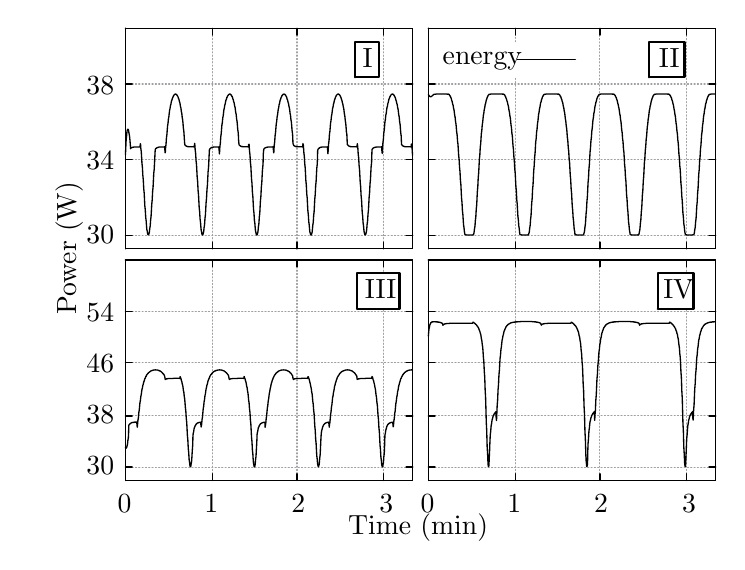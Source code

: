 
\definecolor{ca0a0a4}{RGB}{160,160,164}
\definecolor{cffffff}{RGB}{255,255,255}


\def \globalscale {1.0}
\begin{tikzpicture}[y=0.80pt, x=0.80pt, yscale=-\globalscale, xscale=\globalscale, inner sep=0pt, outer sep=0pt]
\begin{scope}[draw=black,line join=bevel,line cap=rect,even odd rule,line width=0.800pt]
  \begin{scope}[cm={{1.0,0.0,0.0,1.0,(0.0,0.0)}},draw=black,line join=bevel,line cap=rect,line width=0.800pt]
  \end{scope}
  \begin{scope}[cm={{1.006,0.0,0.0,1.006,(0.0,0.0)}},draw=black,line join=bevel,line cap=rect,line width=0.800pt]
  \end{scope}
  \begin{scope}[cm={{1.006,0.0,0.0,1.006,(0.0,0.0)}},draw=ca0a0a4,dash pattern=on 0.40pt off 0.80pt,line join=round,line cap=round,line width=0.400pt]
    \path[draw] (54.5,103.5) -- (183.5,103.5);



  \end{scope}
  \begin{scope}[cm={{1.006,0.0,0.0,1.006,(0.0,0.0)}},draw=black,line join=round,line cap=round,line width=0.480pt]
    \path[draw] (54.5,103.5) -- (57.5,103.5);



    \path[draw] (183.5,103.5) -- (180.5,103.5);



  \end{scope}
  \begin{scope}[cm={{1.006,0.0,0.0,1.006,(0.0,0.0)}},draw=black,line join=bevel,line cap=rect,line width=0.800pt]
  \end{scope}
  \begin{scope}[cm={{1.006,0.0,0.0,1.006,(37.218,107.629)}},draw=black,line join=bevel,line cap=rect,line width=0.800pt]
  \end{scope}
  \begin{scope}[cm={{1.006,0.0,0.0,1.006,(37.218,107.629)}},draw=black,line join=bevel,line cap=rect,line width=0.800pt]
  \end{scope}
  \begin{scope}[cm={{1.006,0.0,0.0,1.006,(37.218,107.629)}},draw=black,line join=bevel,line cap=rect,line width=0.800pt]
  \end{scope}
  \begin{scope}[cm={{1.006,0.0,0.0,1.006,(37.218,107.629)}},draw=black,line join=bevel,line cap=rect,line width=0.800pt]
  \end{scope}
  \begin{scope}[cm={{1.006,0.0,0.0,1.006,(37.218,107.629)}},draw=black,line join=bevel,line cap=rect,line width=0.800pt]
  \end{scope}
  \begin{scope}[cm={{1.006,0.0,0.0,1.006,(37.218,107.629)}},draw=black,line join=bevel,line cap=rect,line width=0.800pt]
    \path[fill=black] (0.0,0.0) node[above right] () {30};



  \end{scope}
  \begin{scope}[cm={{1.006,0.0,0.0,1.006,(37.218,107.629)}},draw=black,line join=bevel,line cap=rect,line width=0.800pt]
  \end{scope}
  \begin{scope}[cm={{1.006,0.0,0.0,1.006,(0.0,0.0)}},draw=black,line join=bevel,line cap=rect,line width=0.800pt]
  \end{scope}
  \begin{scope}[cm={{1.006,0.0,0.0,1.006,(0.0,0.0)}},draw=ca0a0a4,dash pattern=on 0.40pt off 0.80pt,line join=round,line cap=round,line width=0.400pt]
    \path[draw] (54.5,69.5) -- (183.5,69.5);



  \end{scope}
  \begin{scope}[cm={{1.006,0.0,0.0,1.006,(0.0,0.0)}},draw=black,line join=round,line cap=round,line width=0.480pt]
    \path[draw] (54.5,69.5) -- (57.5,69.5);



    \path[draw] (183.5,69.5) -- (180.5,69.5);



  \end{scope}
  \begin{scope}[cm={{1.006,0.0,0.0,1.006,(0.0,0.0)}},draw=black,line join=bevel,line cap=rect,line width=0.800pt]
  \end{scope}
  \begin{scope}[cm={{1.006,0.0,0.0,1.006,(37.218,74.435)}},draw=black,line join=bevel,line cap=rect,line width=0.800pt]
  \end{scope}
  \begin{scope}[cm={{1.006,0.0,0.0,1.006,(37.218,74.435)}},draw=black,line join=bevel,line cap=rect,line width=0.800pt]
  \end{scope}
  \begin{scope}[cm={{1.006,0.0,0.0,1.006,(37.218,74.435)}},draw=black,line join=bevel,line cap=rect,line width=0.800pt]
  \end{scope}
  \begin{scope}[cm={{1.006,0.0,0.0,1.006,(37.218,74.435)}},draw=black,line join=bevel,line cap=rect,line width=0.800pt]
  \end{scope}
  \begin{scope}[cm={{1.006,0.0,0.0,1.006,(37.218,74.435)}},draw=black,line join=bevel,line cap=rect,line width=0.800pt]
  \end{scope}
  \begin{scope}[cm={{1.006,0.0,0.0,1.006,(37.218,74.435)}},draw=black,line join=bevel,line cap=rect,line width=0.800pt]
    \path[fill=black] (0.0,0.0) node[above right] () {34};



  \end{scope}
  \begin{scope}[cm={{1.006,0.0,0.0,1.006,(37.218,74.435)}},draw=black,line join=bevel,line cap=rect,line width=0.800pt]
  \end{scope}
  \begin{scope}[cm={{1.006,0.0,0.0,1.006,(0.0,0.0)}},draw=black,line join=bevel,line cap=rect,line width=0.800pt]
  \end{scope}
  \begin{scope}[cm={{1.006,0.0,0.0,1.006,(0.0,0.0)}},draw=ca0a0a4,dash pattern=on 0.40pt off 0.80pt,line join=round,line cap=round,line width=0.400pt]
    \path[draw] (54.5,35.5) -- (183.5,35.5);



  \end{scope}
  \begin{scope}[cm={{1.006,0.0,0.0,1.006,(0.0,0.0)}},draw=black,line join=round,line cap=round,line width=0.480pt]
    \path[draw] (54.5,35.5) -- (57.5,35.5);



    \path[draw] (183.5,35.5) -- (180.5,35.5);



  \end{scope}
  \begin{scope}[cm={{1.006,0.0,0.0,1.006,(0.0,0.0)}},draw=black,line join=bevel,line cap=rect,line width=0.800pt]
  \end{scope}
  \begin{scope}[cm={{1.006,0.0,0.0,1.006,(37.218,40.235)}},draw=black,line join=bevel,line cap=rect,line width=0.800pt]
  \end{scope}
  \begin{scope}[cm={{1.006,0.0,0.0,1.006,(37.218,40.235)}},draw=black,line join=bevel,line cap=rect,line width=0.800pt]
  \end{scope}
  \begin{scope}[cm={{1.006,0.0,0.0,1.006,(37.218,40.235)}},draw=black,line join=bevel,line cap=rect,line width=0.800pt]
  \end{scope}
  \begin{scope}[cm={{1.006,0.0,0.0,1.006,(37.218,40.235)}},draw=black,line join=bevel,line cap=rect,line width=0.800pt]
  \end{scope}
  \begin{scope}[cm={{1.006,0.0,0.0,1.006,(37.218,40.235)}},draw=black,line join=bevel,line cap=rect,line width=0.800pt]
  \end{scope}
  \begin{scope}[cm={{1.006,0.0,0.0,1.006,(37.218,40.235)}},draw=black,line join=bevel,line cap=rect,line width=0.800pt]
    \path[fill=black] (0.0,0.0) node[above right] () {38};



  \end{scope}
  \begin{scope}[cm={{1.006,0.0,0.0,1.006,(37.218,40.235)}},draw=black,line join=bevel,line cap=rect,line width=0.800pt]
  \end{scope}
  \begin{scope}[cm={{1.006,0.0,0.0,1.006,(0.0,0.0)}},draw=black,line join=bevel,line cap=rect,line width=0.800pt]
  \end{scope}
  \begin{scope}[cm={{1.006,0.0,0.0,1.006,(0.0,0.0)}},draw=ca0a0a4,dash pattern=on 0.40pt off 0.80pt,line join=round,line cap=round,line width=0.400pt]
    \path[draw] (54.5,109.5) -- (54.5,10.5);



  \end{scope}
  \begin{scope}[cm={{1.006,0.0,0.0,1.006,(0.0,0.0)}},draw=black,line join=round,line cap=round,line width=0.480pt]
    \path[draw] (54.5,109.5) -- (54.5,106.5);



    \path[draw] (54.5,10.5) -- (54.5,13.5);



  \end{scope}
  \begin{scope}[cm={{1.006,0.0,0.0,1.006,(0.0,0.0)}},draw=black,line join=bevel,line cap=rect,line width=0.800pt]
  \end{scope}
  \begin{scope}[cm={{1.006,0.0,0.0,1.006,(54.318,125.735)}},draw=black,line join=bevel,line cap=rect,line width=0.800pt]
  \end{scope}
  \begin{scope}[cm={{1.006,0.0,0.0,1.006,(54.318,125.735)}},draw=black,line join=bevel,line cap=rect,line width=0.800pt]
  \end{scope}
  \begin{scope}[cm={{1.006,0.0,0.0,1.006,(54.318,125.735)}},draw=black,line join=bevel,line cap=rect,line width=0.800pt]
  \end{scope}
  \begin{scope}[cm={{1.006,0.0,0.0,1.006,(54.318,125.735)}},draw=black,line join=bevel,line cap=rect,line width=0.800pt]
  \end{scope}
  \begin{scope}[cm={{1.006,0.0,0.0,1.006,(54.318,125.735)}},draw=black,line join=bevel,line cap=rect,line width=0.800pt]
  \end{scope}
  \begin{scope}[cm={{1.006,0.0,0.0,1.006,(54.318,125.735)}},draw=black,line join=bevel,line cap=rect,line width=0.800pt]
  \end{scope}
  \begin{scope}[cm={{1.006,0.0,0.0,1.006,(0.0,0.0)}},draw=black,line join=bevel,line cap=rect,line width=0.800pt]
  \end{scope}
  \begin{scope}[cm={{1.006,0.0,0.0,1.006,(0.0,0.0)}},draw=ca0a0a4,dash pattern=on 0.40pt off 0.80pt,line join=round,line cap=round,line width=0.400pt]
    \path[draw] (93.5,109.5) -- (93.5,10.5);



  \end{scope}
  \begin{scope}[cm={{1.006,0.0,0.0,1.006,(0.0,0.0)}},draw=black,line join=round,line cap=round,line width=0.480pt]
    \path[draw] (93.5,109.5) -- (93.5,106.5);



    \path[draw] (93.5,10.5) -- (93.5,13.5);



  \end{scope}
  \begin{scope}[cm={{1.006,0.0,0.0,1.006,(0.0,0.0)}},draw=black,line join=bevel,line cap=rect,line width=0.800pt]
  \end{scope}
  \begin{scope}[cm={{1.006,0.0,0.0,1.006,(93.547,125.735)}},draw=black,line join=bevel,line cap=rect,line width=0.800pt]
  \end{scope}
  \begin{scope}[cm={{1.006,0.0,0.0,1.006,(93.547,125.735)}},draw=black,line join=bevel,line cap=rect,line width=0.800pt]
  \end{scope}
  \begin{scope}[cm={{1.006,0.0,0.0,1.006,(93.547,125.735)}},draw=black,line join=bevel,line cap=rect,line width=0.800pt]
  \end{scope}
  \begin{scope}[cm={{1.006,0.0,0.0,1.006,(93.547,125.735)}},draw=black,line join=bevel,line cap=rect,line width=0.800pt]
  \end{scope}
  \begin{scope}[cm={{1.006,0.0,0.0,1.006,(93.547,125.735)}},draw=black,line join=bevel,line cap=rect,line width=0.800pt]
  \end{scope}
  \begin{scope}[cm={{1.006,0.0,0.0,1.006,(93.547,125.735)}},draw=black,line join=bevel,line cap=rect,line width=0.800pt]
  \end{scope}
  \begin{scope}[cm={{1.006,0.0,0.0,1.006,(0.0,0.0)}},draw=black,line join=bevel,line cap=rect,line width=0.800pt]
  \end{scope}
  \begin{scope}[cm={{1.006,0.0,0.0,1.006,(0.0,0.0)}},draw=ca0a0a4,dash pattern=on 0.40pt off 0.80pt,line join=round,line cap=round,line width=0.400pt]
    \path[draw] (131.5,109.5) -- (131.5,10.5);



  \end{scope}
  \begin{scope}[cm={{1.006,0.0,0.0,1.006,(0.0,0.0)}},draw=black,line join=round,line cap=round,line width=0.480pt]
    \path[draw] (131.5,109.5) -- (131.5,106.5);



    \path[draw] (131.5,10.5) -- (131.5,13.5);



  \end{scope}
  \begin{scope}[cm={{1.006,0.0,0.0,1.006,(0.0,0.0)}},draw=black,line join=bevel,line cap=rect,line width=0.800pt]
  \end{scope}
  \begin{scope}[cm={{1.006,0.0,0.0,1.006,(132.776,125.735)}},draw=black,line join=bevel,line cap=rect,line width=0.800pt]
  \end{scope}
  \begin{scope}[cm={{1.006,0.0,0.0,1.006,(132.776,125.735)}},draw=black,line join=bevel,line cap=rect,line width=0.800pt]
  \end{scope}
  \begin{scope}[cm={{1.006,0.0,0.0,1.006,(132.776,125.735)}},draw=black,line join=bevel,line cap=rect,line width=0.800pt]
  \end{scope}
  \begin{scope}[cm={{1.006,0.0,0.0,1.006,(132.776,125.735)}},draw=black,line join=bevel,line cap=rect,line width=0.800pt]
  \end{scope}
  \begin{scope}[cm={{1.006,0.0,0.0,1.006,(132.776,125.735)}},draw=black,line join=bevel,line cap=rect,line width=0.800pt]
  \end{scope}
  \begin{scope}[cm={{1.006,0.0,0.0,1.006,(132.776,125.735)}},draw=black,line join=bevel,line cap=rect,line width=0.800pt]
  \end{scope}
  \begin{scope}[cm={{1.006,0.0,0.0,1.006,(0.0,0.0)}},draw=black,line join=bevel,line cap=rect,line width=0.800pt]
  \end{scope}
  \begin{scope}[cm={{1.006,0.0,0.0,1.006,(0.0,0.0)}},draw=ca0a0a4,dash pattern=on 0.40pt off 0.80pt,line join=round,line cap=round,line width=0.400pt]
    \path[draw] (170.5,109.5) -- (170.5,10.5);



  \end{scope}
  \begin{scope}[cm={{1.006,0.0,0.0,1.006,(0.0,0.0)}},draw=black,line join=round,line cap=round,line width=0.480pt]
    \path[draw] (170.5,109.5) -- (170.5,106.5);



    \path[draw] (170.5,10.5) -- (170.5,13.5);



  \end{scope}
  \begin{scope}[cm={{1.006,0.0,0.0,1.006,(0.0,0.0)}},draw=black,line join=bevel,line cap=rect,line width=0.800pt]
  \end{scope}
  \begin{scope}[cm={{1.006,0.0,0.0,1.006,(172.006,125.735)}},draw=black,line join=bevel,line cap=rect,line width=0.800pt]
  \end{scope}
  \begin{scope}[cm={{1.006,0.0,0.0,1.006,(172.006,125.735)}},draw=black,line join=bevel,line cap=rect,line width=0.800pt]
  \end{scope}
  \begin{scope}[cm={{1.006,0.0,0.0,1.006,(172.006,125.735)}},draw=black,line join=bevel,line cap=rect,line width=0.800pt]
  \end{scope}
  \begin{scope}[cm={{1.006,0.0,0.0,1.006,(172.006,125.735)}},draw=black,line join=bevel,line cap=rect,line width=0.800pt]
  \end{scope}
  \begin{scope}[cm={{1.006,0.0,0.0,1.006,(172.006,125.735)}},draw=black,line join=bevel,line cap=rect,line width=0.800pt]
  \end{scope}
  \begin{scope}[cm={{1.006,0.0,0.0,1.006,(172.006,125.735)}},draw=black,line join=bevel,line cap=rect,line width=0.800pt]
  \end{scope}
  \begin{scope}[cm={{1.006,0.0,0.0,1.006,(0.0,0.0)}},draw=black,line join=bevel,line cap=rect,line width=0.800pt]
  \end{scope}
  \begin{scope}[cm={{1.006,0.0,0.0,1.006,(0.0,0.0)}},draw=black,line join=round,line cap=round,line width=0.480pt]
    \path[draw] (54.5,10.5) -- (54.5,109.5) -- (183.5,109.5) -- (183.5,10.5) -- (54.5,10.5);



  \end{scope}
  \begin{scope}[cm={{1.006,0.0,0.0,1.006,(0.0,0.0)}},draw=black,line join=bevel,line cap=rect,line width=0.800pt]
  \end{scope}
  \begin{scope}[cm={{1.006,0.0,0.0,1.006,(0.0,0.0)}},draw=black,line join=bevel,line cap=rect,line width=0.800pt]
  \end{scope}
  \begin{scope}[cm={{1.006,0.0,0.0,1.006,(0.0,0.0)}},fill=cffffff]
    \path[fill,rounded corners=0.0cm] (158.0,16.0) rectangle (169.0,32.0);



  \end{scope}
  \begin{scope}[cm={{1.006,0.0,0.0,1.006,(0.0,0.0)}},draw=black,line join=bevel,line cap=rect,line width=0.800pt]
  \end{scope}
  \begin{scope}[cm={{1.006,0.0,0.0,1.006,(0.0,0.0)}},draw=black,line join=bevel,line cap=rect,line width=0.800pt]
  \end{scope}
  \begin{scope}[cm={{1.006,0.0,0.0,1.006,(0.0,0.0)}},draw=black,line join=round,line cap=round,line width=0.800pt]
    \path[draw] (157.5,32.5) -- (157.5,16.5) -- (168.5,16.5) -- (168.5,32.5) -- (157.5,32.5);



  \end{scope}
  \begin{scope}[cm={{1.006,0.0,0.0,1.006,(0.0,0.0)}},draw=black,line join=bevel,line cap=rect,line width=0.800pt]
  \end{scope}
  \begin{scope}[cm={{1.006,0.0,0.0,1.006,(161.947,28.165)}},draw=black,line join=bevel,line cap=rect,line width=0.800pt]
  \end{scope}
  \begin{scope}[cm={{1.006,0.0,0.0,1.006,(161.947,28.165)}},draw=black,line join=bevel,line cap=rect,line width=0.800pt]
  \end{scope}
  \begin{scope}[cm={{1.006,0.0,0.0,1.006,(161.947,28.165)}},draw=black,line join=bevel,line cap=rect,line width=0.800pt]
  \end{scope}
  \begin{scope}[cm={{1.006,0.0,0.0,1.006,(161.947,28.165)}},draw=black,line join=bevel,line cap=rect,line width=0.800pt]
  \end{scope}
  \begin{scope}[cm={{1.006,0.0,0.0,1.006,(161.947,28.165)}},draw=black,line join=bevel,line cap=rect,line width=0.800pt]
  \end{scope}
  \begin{scope}[cm={{1.006,0.0,0.0,1.006,(161.947,28.165)}},draw=black,line join=bevel,line cap=rect,line width=0.800pt]
    \path[fill=black] (0.0,0.0) node[above right] () {I};



  \end{scope}
  \begin{scope}[cm={{1.006,0.0,0.0,1.006,(161.947,28.165)}},draw=black,line join=bevel,line cap=rect,line width=0.800pt]
  \end{scope}
  \begin{scope}[cm={{0.0,-1.006,1.006,0.0,(27.159,139.818)}},draw=black,line join=bevel,line cap=rect,line width=0.800pt]
  \end{scope}
  \begin{scope}[cm={{0.0,-1.006,1.006,0.0,(27.159,139.818)}},draw=black,line join=bevel,line cap=rect,line width=0.800pt]
  \end{scope}
  \begin{scope}[cm={{0.0,-1.006,1.006,0.0,(27.159,139.818)}},draw=black,line join=bevel,line cap=rect,line width=0.800pt]
  \end{scope}
  \begin{scope}[cm={{0.0,-1.006,1.006,0.0,(27.159,139.818)}},draw=black,line join=bevel,line cap=rect,line width=0.800pt]
  \end{scope}
  \begin{scope}[cm={{0.0,-1.006,1.006,0.0,(27.159,139.818)}},draw=black,line join=bevel,line cap=rect,line width=0.800pt]
  \end{scope}
  \begin{scope}[cm={{0.0,-1.006,1.006,0.0,(23.159,139.818)}},draw=black,line join=bevel,line cap=rect,line width=0.800pt]
    \path[fill=black] (0.0,0.0) node[above right] () {\rotatebox{90}{Power (W)}};



  \end{scope}
  \begin{scope}[cm={{0.0,-1.006,1.006,0.0,(27.159,139.818)}},draw=black,line join=bevel,line cap=rect,line width=0.800pt]
  \end{scope}
  \begin{scope}[cm={{1.006,0.0,0.0,1.006,(0.0,0.0)}},draw=black,line join=bevel,line cap=rect,line width=0.800pt]
  \end{scope}
  \begin{scope}[cm={{1.006,0.0,0.0,1.006,(0.0,0.0)}},draw=black,line join=bevel,line cap=rect,line width=0.800pt]
  \end{scope}
  \begin{scope}[cm={{1.006,0.0,0.0,1.006,(0.0,0.0)}},draw=black,line join=bevel,line cap=rect,line width=0.800pt]
  \end{scope}
  \begin{scope}[cm={{1.006,0.0,0.0,1.006,(0.0,0.0)}},draw=black,line join=round,line cap=round,line width=0.480pt]
    \path[draw] (54.5,67.3) -- (54.5,67.3) -- (54.6,65.0) -- (54.7,62.8) -- (54.8,60.7) -- (55.0,59.0) -- (55.1,57.7) -- (55.2,56.7) -- (55.4,56.1) -- (55.5,55.8) -- (55.6,55.8) -- (55.8,56.0) -- (55.9,56.4) -- (56.0,57.0) -- (56.1,57.7) -- (56.3,58.6) -- (56.4,59.6) -- (56.5,60.6) -- (56.7,63.0) -- (56.8,64.6) -- (56.9,64.3) -- (57.0,64.2) -- (57.2,64.1) -- (57.3,64.1) -- (57.4,64.0) -- (57.6,64.0) -- (57.7,63.9) -- (57.8,63.9) -- (57.9,63.9) -- (58.1,63.9) -- (58.2,63.8) -- (58.3,63.8) -- (58.5,63.8) -- (58.6,63.8) -- (58.7,63.8) -- (58.9,63.8) -- (59.0,63.8) -- (59.1,63.8) -- (59.2,63.8) -- (59.4,63.8) -- (59.5,63.8) -- (59.6,63.8) -- (59.8,63.8) -- (59.9,63.8) -- (60.0,63.8) -- (60.1,63.8) -- (60.3,63.8) -- (60.4,63.8) -- (60.5,63.8) -- (60.7,63.8) -- (60.8,63.8) -- (60.9,63.8) -- (61.0,63.8) -- (61.2,62.3) -- (61.3,62.8) -- (61.4,64.4) -- (61.6,65.9) -- (61.7,67.5) -- (61.8,69.2) -- (61.9,71.0) -- (62.1,72.8) -- (62.2,74.6) -- (62.3,76.5) -- (62.5,78.5) -- (62.6,80.4) -- (62.7,82.4) -- (62.9,84.4) -- (63.0,86.3) -- (63.1,88.3) -- (63.2,90.2) -- (63.4,92.0) -- (63.5,93.8) -- (63.6,95.4) -- (63.8,97.0) -- (63.9,98.4) -- (64.0,99.7) -- (64.1,100.8) -- (64.3,101.7) -- (64.4,102.4) -- (64.5,102.9) -- (64.7,103.2) -- (64.8,103.3) -- (64.9,103.2) -- (65.0,102.8) -- (65.2,102.2) -- (65.3,101.4) -- (65.4,100.5) -- (65.6,99.3) -- (65.7,98.0) -- (65.8,96.5) -- (66.0,94.9) -- (66.1,93.2) -- (66.2,91.4) -- (66.3,89.6) -- (66.5,87.6) -- (66.6,85.7) -- (66.7,83.7) -- (66.9,81.7) -- (67.0,79.7) -- (67.1,77.7) -- (67.2,75.7) -- (67.4,73.8) -- (67.5,71.9) -- (67.6,70.1) -- (67.8,66.0) -- (67.9,64.7) -- (68.0,64.7) -- (68.1,64.5) -- (68.3,64.4) -- (68.4,64.3) -- (68.5,64.2) -- (68.7,64.1) -- (68.8,64.1) -- (68.9,64.0) -- (69.1,64.0) -- (69.2,63.9) -- (69.3,63.9) -- (69.4,63.9) -- (69.6,63.8) -- (69.7,63.8) -- (69.8,63.8) -- (70.0,63.8) -- (70.1,63.8) -- (70.2,63.8) -- (70.3,63.8) -- (70.5,63.8) -- (70.6,63.8) -- (70.7,63.8) -- (70.9,63.8) -- (71.0,63.8) -- (71.1,63.8) -- (71.2,63.8) -- (71.4,63.8) -- (71.5,63.8) -- (71.6,63.8) -- (71.8,63.8) -- (71.9,63.8) -- (72.0,63.7) -- (72.1,63.7) -- (72.3,66.4) -- (72.4,66.0) -- (72.5,64.3) -- (72.7,62.7) -- (72.8,61.2) -- (72.9,59.7) -- (73.1,58.3) -- (73.2,56.9) -- (73.3,55.6) -- (73.4,54.4) -- (73.6,53.2) -- (73.7,52.1) -- (73.8,51.1) -- (74.0,50.1) -- (74.1,49.1) -- (74.2,48.3) -- (74.3,47.4) -- (74.5,46.6) -- (74.6,45.9) -- (74.7,45.2) -- (74.9,44.6) -- (75.0,44.0) -- (75.1,43.5) -- (75.2,43.0) -- (75.4,42.6) -- (75.5,42.2) -- (75.6,41.8) -- (75.8,41.5) -- (75.9,41.2) -- (76.0,40.9) -- (76.2,40.7) -- (76.3,40.5) -- (76.4,40.3) -- (76.5,40.2) -- (76.7,40.1) -- (76.8,40.1) -- (76.9,40.0) -- (77.1,40.0) -- (77.2,40.1) -- (77.3,40.1) -- (77.4,40.3) -- (77.6,40.4) -- (77.7,40.6) -- (77.8,40.8) -- (78.0,41.0) -- (78.1,41.3) -- (78.2,41.6) -- (78.3,42.0) -- (78.5,42.3) -- (78.6,42.8) -- (78.7,43.3) -- (78.9,43.8) -- (79.0,44.3) -- (79.1,44.9) -- (79.2,45.6) -- (79.4,46.3) -- (79.5,47.1) -- (79.6,47.9) -- (79.8,48.7) -- (79.9,49.7) -- (80.0,50.7) -- (80.2,51.7) -- (80.3,52.8) -- (80.4,54.0) -- (80.5,55.3) -- (80.7,56.6) -- (80.8,58.0) -- (80.9,59.6) -- (81.1,62.4) -- (81.2,62.8) -- (81.3,63.0) -- (81.4,63.1) -- (81.6,63.2) -- (81.7,63.3) -- (81.8,63.4) -- (82.0,63.4) -- (82.1,63.5) -- (82.2,63.5) -- (82.3,63.6) -- (82.5,63.6) -- (82.6,63.6) -- (82.7,63.6) -- (82.9,63.7) -- (83.0,63.7) -- (83.1,63.7) -- (83.3,63.7) -- (83.4,63.7) -- (83.5,63.7) -- (83.6,63.7) -- (83.8,63.7) -- (83.9,63.7) -- (84.0,63.7) -- (84.2,63.7) -- (84.3,63.7) -- (84.4,63.7) -- (84.5,63.7) -- (84.7,63.7) -- (84.8,63.7) -- (84.9,63.7) -- (85.1,63.7) -- (85.2,63.7) -- (85.3,63.8) -- (85.4,63.4) -- (85.6,62.1) -- (85.7,63.5) -- (85.8,65.0) -- (86.0,66.6) -- (86.1,68.2) -- (86.2,69.9) -- (86.4,71.7) -- (86.5,73.5) -- (86.6,75.4) -- (86.7,77.3) -- (86.9,79.2) -- (87.0,81.2) -- (87.1,83.2) -- (87.3,85.2) -- (87.4,87.1) -- (87.5,89.0) -- (87.6,90.9) -- (87.8,92.7) -- (87.9,94.5) -- (88.0,96.1) -- (88.2,97.6) -- (88.3,98.9) -- (88.4,100.1) -- (88.5,101.2) -- (88.7,102.0) -- (88.8,102.6) -- (88.9,103.1) -- (89.1,103.3) -- (89.2,103.3) -- (89.3,103.0) -- (89.4,102.6) -- (89.6,101.9) -- (89.7,101.1) -- (89.8,100.0) -- (90.0,98.8) -- (90.1,97.4) -- (90.2,95.9) -- (90.4,94.3) -- (90.5,92.5) -- (90.6,90.7) -- (90.7,88.8) -- (90.9,86.8) -- (91.0,84.9) -- (91.1,82.9) -- (91.3,80.9) -- (91.4,78.9) -- (91.5,76.9) -- (91.6,74.9) -- (91.8,73.0) -- (91.9,71.2) -- (92.0,68.7) -- (92.2,65.0) -- (92.3,64.8) -- (92.4,64.6) -- (92.5,64.5) -- (92.7,64.3) -- (92.8,64.2) -- (92.9,64.2) -- (93.1,64.1) -- (93.2,64.0) -- (93.3,64.0) -- (93.5,63.9) -- (93.6,63.9) -- (93.7,63.9) -- (93.8,63.9) -- (94.0,63.8) -- (94.1,63.8) -- (94.2,63.8) -- (94.4,63.8) -- (94.5,63.8) -- (94.6,63.8) -- (94.7,63.8) -- (94.9,63.8) -- (95.0,63.8) -- (95.1,63.8) -- (95.3,63.8) -- (95.4,63.8) -- (95.5,63.8) -- (95.6,63.8) -- (95.8,63.8) -- (95.9,63.8) -- (96.0,63.8) -- (96.2,63.8) -- (96.3,63.8) -- (96.4,63.7) -- (96.5,64.6) -- (96.7,66.9) -- (96.8,65.3) -- (96.9,63.6) -- (97.1,62.1) -- (97.2,60.6) -- (97.3,59.1) -- (97.5,57.7) -- (97.6,56.4) -- (97.7,55.1) -- (97.8,53.9) -- (98.0,52.8) -- (98.1,51.7) -- (98.2,50.7) -- (98.4,49.7) -- (98.5,48.8) -- (98.6,47.9) -- (98.7,47.1) -- (98.9,46.3) -- (99.0,45.6) -- (99.1,45.0) -- (99.3,44.4) -- (99.4,43.8) -- (99.5,43.3) -- (99.6,42.8) -- (99.8,42.4) -- (99.9,42.0) -- (100.0,41.6) -- (100.2,41.3) -- (100.3,41.0) -- (100.4,40.8) -- (100.6,40.6) -- (100.7,40.4) -- (100.8,40.3) -- (100.9,40.2) -- (101.1,40.1) -- (101.2,40.0) -- (101.3,40.0) -- (101.5,40.0) -- (101.6,40.1) -- (101.7,40.2) -- (101.8,40.3) -- (102.0,40.5) -- (102.1,40.6) -- (102.2,40.9) -- (102.4,41.1) -- (102.5,41.4) -- (102.6,41.7) -- (102.7,42.1) -- (102.9,42.5) -- (103.0,43.0) -- (103.1,43.5) -- (103.3,44.0) -- (103.4,44.6) -- (103.5,45.2) -- (103.7,45.9) -- (103.8,46.6) -- (103.9,47.4) -- (104.0,48.2) -- (104.2,49.1) -- (104.3,50.1) -- (104.4,51.1) -- (104.6,52.2) -- (104.7,53.3) -- (104.8,54.5) -- (104.9,55.8) -- (105.1,57.2) -- (105.2,58.5) -- (105.3,60.8) -- (105.5,62.8) -- (105.6,62.9) -- (105.7,63.0) -- (105.8,63.1) -- (106.0,63.2) -- (106.1,63.3) -- (106.2,63.4) -- (106.4,63.5) -- (106.5,63.5) -- (106.6,63.5) -- (106.7,63.6) -- (106.9,63.6) -- (107.0,63.6) -- (107.1,63.6) -- (107.3,63.7) -- (107.4,63.7) -- (107.5,63.7) -- (107.7,63.7) -- (107.8,63.7) -- (107.9,63.7) -- (108.0,63.7) -- (108.2,63.7) -- (108.3,63.7) -- (108.4,63.7) -- (108.6,63.7) -- (108.7,63.7) -- (108.8,63.7) -- (108.9,63.7) -- (109.1,63.7) -- (109.2,63.7) -- (109.3,63.7) -- (109.5,63.7) -- (109.6,63.7) -- (109.7,63.8) -- (109.8,62.7) -- (110.0,62.5) -- (110.1,64.1) -- (110.2,65.6) -- (110.4,67.2) -- (110.5,68.9) -- (110.6,70.6) -- (110.8,72.4) -- (110.9,74.3) -- (111.0,76.1) -- (111.1,78.1) -- (111.3,80.0) -- (111.4,82.0) -- (111.5,84.0) -- (111.7,86.0) -- (111.8,87.9) -- (111.9,89.8) -- (112.0,91.7) -- (112.2,93.4) -- (112.3,95.1) -- (112.4,96.7) -- (112.6,98.1) -- (112.7,99.4) -- (112.8,100.6) -- (112.9,101.5) -- (113.1,102.3) -- (113.2,102.8) -- (113.3,103.2) -- (113.5,103.3) -- (113.6,103.2) -- (113.7,102.9) -- (113.9,102.3) -- (114.0,101.6) -- (114.1,100.7) -- (114.2,99.5) -- (114.4,98.3) -- (114.5,96.8) -- (114.6,95.2) -- (114.8,93.6) -- (114.9,91.8) -- (115.0,89.9) -- (115.1,88.0) -- (115.3,86.0) -- (115.4,84.0) -- (115.5,82.0) -- (115.7,80.0) -- (115.8,78.1) -- (115.9,76.1) -- (116.0,74.2) -- (116.2,72.3) -- (116.3,70.5) -- (116.4,66.8) -- (116.6,64.7) -- (116.7,64.7) -- (116.8,64.5) -- (116.9,64.4) -- (117.1,64.3) -- (117.2,64.2) -- (117.3,64.1) -- (117.5,64.1) -- (117.6,64.0) -- (117.7,64.0) -- (117.9,63.9) -- (118.0,63.9) -- (118.1,63.9) -- (118.2,63.9) -- (118.4,63.8) -- (118.5,63.8) -- (118.6,63.8) -- (118.8,63.8) -- (118.9,63.8) -- (119.0,63.8) -- (119.1,63.8) -- (119.3,63.8) -- (119.4,63.8) -- (119.5,63.8) -- (119.7,63.8) -- (119.8,63.8) -- (119.9,63.8) -- (120.0,63.8) -- (120.2,63.8) -- (120.3,63.8) -- (120.4,63.8) -- (120.6,63.8) -- (120.7,63.8) -- (120.8,63.6) -- (121.0,65.9) -- (121.1,66.4) -- (121.2,64.6) -- (121.3,63.0) -- (121.5,61.5) -- (121.6,60.0) -- (121.7,58.6) -- (121.9,57.2) -- (122.0,55.9) -- (122.1,54.6) -- (122.2,53.4) -- (122.4,52.3) -- (122.5,51.3) -- (122.6,50.2) -- (122.8,49.3) -- (122.9,48.4) -- (123.0,47.6) -- (123.1,46.8) -- (123.3,46.1) -- (123.4,45.4) -- (123.5,44.7) -- (123.7,44.2) -- (123.8,43.6) -- (123.9,43.1) -- (124.0,42.6) -- (124.2,42.2) -- (124.3,41.9) -- (124.4,41.5) -- (124.6,41.2) -- (124.7,40.9) -- (124.8,40.7) -- (125.0,40.5) -- (125.1,40.4) -- (125.2,40.2) -- (125.3,40.1) -- (125.5,40.1) -- (125.6,40.0) -- (125.7,40.0) -- (125.9,40.1) -- (126.0,40.1) -- (126.1,40.2) -- (126.2,40.4) -- (126.4,40.5) -- (126.5,40.7) -- (126.6,41.0) -- (126.8,41.2) -- (126.9,41.5) -- (127.0,41.9) -- (127.1,42.3) -- (127.3,42.7) -- (127.4,43.2) -- (127.5,43.7) -- (127.7,44.2) -- (127.8,44.8) -- (127.9,45.5) -- (128.1,46.2) -- (128.2,46.9) -- (128.3,47.7) -- (128.4,48.6) -- (128.6,49.5) -- (128.7,50.5) -- (128.8,51.5) -- (129.0,52.6) -- (129.1,53.8) -- (129.2,55.0) -- (129.3,56.3) -- (129.5,57.7) -- (129.6,59.2) -- (129.7,62.0) -- (129.9,62.8) -- (130.0,62.9) -- (130.1,63.1) -- (130.2,63.2) -- (130.4,63.3) -- (130.5,63.3) -- (130.6,63.4) -- (130.8,63.5) -- (130.9,63.5) -- (131.0,63.6) -- (131.1,63.6) -- (131.3,63.6) -- (131.4,63.6) -- (131.5,63.7) -- (131.7,63.7) -- (131.8,63.7) -- (131.9,63.7) -- (132.1,63.7) -- (132.2,63.7) -- (132.3,63.7) -- (132.4,63.7) -- (132.6,63.7) -- (132.7,63.7) -- (132.8,63.7) -- (133.0,63.7) -- (133.1,63.7) -- (133.2,63.7) -- (133.3,63.7) -- (133.5,63.7) -- (133.6,63.7) -- (133.7,63.7) -- (133.9,63.7) -- (134.0,63.8) -- (134.1,63.7) -- (134.2,62.2) -- (134.4,63.2) -- (134.5,64.7) -- (134.6,66.3) -- (134.8,67.9) -- (134.9,69.6) -- (135.0,71.3) -- (135.2,73.1) -- (135.3,75.0) -- (135.4,76.9) -- (135.5,78.9) -- (135.7,80.8) -- (135.8,82.8) -- (135.9,84.8) -- (136.1,86.7) -- (136.2,88.7) -- (136.3,90.6) -- (136.4,92.4) -- (136.6,94.1) -- (136.7,95.8) -- (136.8,97.3) -- (137.0,98.7) -- (137.1,99.9) -- (137.2,101.0) -- (137.3,101.9) -- (137.5,102.5) -- (137.6,103.0) -- (137.7,103.3) -- (137.9,103.3) -- (138.0,103.1) -- (138.1,102.7) -- (138.3,102.1) -- (138.4,101.2) -- (138.5,100.2) -- (138.6,99.0) -- (138.8,97.7) -- (138.9,96.2) -- (139.0,94.6) -- (139.2,92.9) -- (139.3,91.0) -- (139.4,89.1) -- (139.5,87.2) -- (139.7,85.2) -- (139.8,83.2) -- (139.9,81.2) -- (140.1,79.2) -- (140.2,77.3) -- (140.3,75.3) -- (140.4,73.4) -- (140.6,71.6) -- (140.7,69.4) -- (140.8,65.3) -- (141.0,64.8) -- (141.1,64.6) -- (141.2,64.5) -- (141.3,64.4) -- (141.5,64.3) -- (141.6,64.2) -- (141.7,64.1) -- (141.9,64.0) -- (142.0,64.0) -- (142.1,63.9) -- (142.3,63.9) -- (142.4,63.9) -- (142.5,63.9) -- (142.6,63.8) -- (142.8,63.8) -- (142.9,63.8) -- (143.0,63.8) -- (143.2,63.8) -- (143.3,63.8) -- (143.4,63.8) -- (143.5,63.8) -- (143.7,63.8) -- (143.8,63.8) -- (143.9,63.8) -- (144.1,63.8) -- (144.2,63.8) -- (144.3,63.8) -- (144.4,63.8) -- (144.6,63.8) -- (144.7,63.8) -- (144.8,63.8) -- (145.0,63.8) -- (145.1,63.7) -- (145.2,64.1) -- (145.4,66.8) -- (145.5,65.6) -- (145.6,63.9) -- (145.7,62.4) -- (145.9,60.9) -- (146.0,59.4) -- (146.1,58.0) -- (146.3,56.7) -- (146.4,55.4) -- (146.5,54.1) -- (146.6,53.0) -- (146.8,51.9) -- (146.9,50.8) -- (147.0,49.9) -- (147.2,48.9) -- (147.3,48.1) -- (147.4,47.3) -- (147.5,46.5) -- (147.7,45.8) -- (147.8,45.1) -- (147.9,44.5) -- (148.1,43.9) -- (148.2,43.4) -- (148.3,42.9) -- (148.4,42.5) -- (148.6,42.1) -- (148.7,41.7) -- (148.8,41.4) -- (149.0,41.1) -- (149.1,40.8) -- (149.2,40.6) -- (149.4,40.4) -- (149.5,40.3) -- (149.6,40.2) -- (149.7,40.1) -- (149.9,40.0) -- (150.0,40.0) -- (150.1,40.0) -- (150.3,40.1) -- (150.4,40.2) -- (150.5,40.3) -- (150.6,40.4) -- (150.8,40.6) -- (150.9,40.8) -- (151.0,41.1) -- (151.2,41.4) -- (151.3,41.7) -- (151.4,42.0) -- (151.5,42.4) -- (151.7,42.9) -- (151.8,43.4) -- (151.9,43.9) -- (152.1,44.5) -- (152.2,45.1) -- (152.3,45.7) -- (152.5,46.5) -- (152.6,47.2) -- (152.7,48.1) -- (152.8,48.9) -- (153.0,49.9) -- (153.1,50.9) -- (153.2,51.9) -- (153.4,53.1) -- (153.5,54.3) -- (153.6,55.5) -- (153.7,56.9) -- (153.9,58.2) -- (154.0,60.2) -- (154.1,62.7) -- (154.3,62.8) -- (154.4,63.0) -- (154.5,63.1) -- (154.6,63.2) -- (154.8,63.3) -- (154.9,63.4) -- (155.0,63.4) -- (155.2,63.5) -- (155.3,63.5) -- (155.4,63.6) -- (155.5,63.6) -- (155.7,63.6) -- (155.8,63.6) -- (155.9,63.7) -- (156.1,63.7) -- (156.2,63.7) -- (156.3,63.7) -- (156.5,63.7) -- (156.6,63.7) -- (156.7,63.7) -- (156.8,63.7) -- (157.0,63.7) -- (157.1,63.7) -- (157.2,63.7) -- (157.4,63.7) -- (157.5,63.7) -- (157.6,63.7) -- (157.7,63.7) -- (157.9,63.7) -- (158.0,63.7) -- (158.1,63.7) -- (158.3,63.7) -- (158.4,63.8) -- (158.5,63.1) -- (158.6,62.3) -- (158.8,63.8) -- (158.9,65.3) -- (159.0,66.9) -- (159.2,68.6) -- (159.3,70.3) -- (159.4,72.1) -- (159.6,73.9) -- (159.7,75.8) -- (159.8,77.7) -- (159.9,79.6) -- (160.1,81.6) -- (160.2,83.6) -- (160.3,85.6) -- (160.5,87.5) -- (160.6,89.4) -- (160.7,91.3) -- (160.8,93.1) -- (161.0,94.8) -- (161.1,96.4) -- (161.2,97.9) -- (161.4,99.2) -- (161.5,100.4) -- (161.6,101.4) -- (161.7,102.2) -- (161.9,102.7) -- (162.0,103.1) -- (162.1,103.3) -- (162.3,103.2) -- (162.4,102.9) -- (162.5,102.5) -- (162.7,101.8) -- (162.8,100.9) -- (162.9,99.8) -- (163.0,98.5) -- (163.2,97.1) -- (163.3,95.6) -- (163.4,93.9) -- (163.6,92.1) -- (163.7,90.3) -- (163.8,88.4) -- (163.9,86.4) -- (164.1,84.4) -- (164.2,82.4) -- (164.3,80.4) -- (164.5,78.4) -- (164.6,76.5) -- (164.7,74.5) -- (164.8,72.6) -- (165.0,70.9) -- (165.1,67.7) -- (165.2,64.8) -- (165.4,64.7) -- (165.5,64.6) -- (165.6,64.4) -- (165.7,64.3) -- (165.9,64.2) -- (166.0,64.1) -- (166.1,64.1) -- (166.3,64.0) -- (166.4,64.0) -- (166.5,63.9) -- (166.7,63.9) -- (166.8,63.9) -- (166.9,63.9) -- (167.0,63.8) -- (167.2,63.8) -- (167.3,63.8) -- (167.4,63.8) -- (167.6,63.8) -- (167.7,63.8) -- (167.8,63.8) -- (167.9,63.8) -- (168.1,63.8) -- (168.2,63.8) -- (168.3,63.8) -- (168.5,63.8) -- (168.6,63.8) -- (168.7,63.8) -- (168.8,63.8) -- (169.0,63.8) -- (169.1,63.8) -- (169.2,63.8) -- (169.4,63.8) -- (169.5,63.6) -- (169.6,65.1) -- (169.8,66.7) -- (169.9,64.9) -- (170.0,63.3) -- (170.1,61.8) -- (170.3,60.3) -- (170.4,58.8) -- (170.5,57.5) -- (170.7,56.1) -- (170.8,54.9) -- (170.9,53.7) -- (171.0,52.5) -- (171.2,51.5) -- (171.3,50.4) -- (171.4,49.5) -- (171.6,48.6) -- (171.7,47.7) -- (171.8,46.9) -- (171.9,46.2) -- (172.1,45.5) -- (172.2,44.9) -- (172.3,44.3) -- (172.5,43.7) -- (172.6,43.2) -- (172.7,42.7) -- (172.8,42.3) -- (173.0,41.9) -- (173.1,41.6) -- (173.2,41.3) -- (173.4,41.0) -- (173.5,40.8) -- (173.6,40.5) -- (173.8,40.4) -- (173.9,40.2) -- (174.0,40.1) -- (174.1,40.1) -- (174.3,40.0) -- (174.4,40.0) -- (174.5,40.1) -- (174.7,40.1) -- (174.8,40.2) -- (174.9,40.3) -- (175.0,40.5) -- (175.2,40.7) -- (175.3,40.9) -- (175.4,41.2) -- (175.6,41.5) -- (175.7,41.8) -- (175.8,42.2) -- (175.9,42.6) -- (176.1,43.1) -- (176.2,43.6) -- (176.3,44.1) -- (176.5,44.7) -- (176.6,45.3) -- (176.7,46.0) -- (176.9,46.8) -- (177.0,47.6) -- (177.1,48.4) -- (177.2,49.3) -- (177.4,50.3) -- (177.5,51.3) -- (177.6,52.4) -- (177.8,53.6) -- (177.9,54.8) -- (178.0,56.1) -- (178.1,57.4) -- (178.3,58.8) -- (178.4,61.4) -- (178.5,62.8) -- (178.7,62.9) -- (178.8,63.0) -- (178.9,63.2) -- (179.0,63.3) -- (179.2,63.3) -- (179.3,63.4) -- (179.4,63.5) -- (179.6,63.5) -- (179.7,63.6) -- (179.8,63.6) -- (179.9,63.6) -- (180.1,63.6) -- (180.2,63.7) -- (180.3,63.7) -- (180.5,63.7) -- (180.6,63.7) -- (180.7,63.7) -- (180.9,63.7) -- (181.0,63.7) -- (181.1,63.7) -- (181.2,63.7) -- (181.4,63.7) -- (181.5,63.7) -- (181.6,63.7) -- (181.8,63.7) -- (181.9,63.7) -- (182.0,63.7) -- (182.1,63.7) -- (182.3,63.7) -- (182.4,63.7) -- (182.5,63.7) -- (182.7,63.7) -- (182.8,63.8) -- (182.9,62.4) -- (183.0,62.8) -- (183.2,64.4) -- (183.3,66.0) -- (183.4,67.6);



  \end{scope}
  \begin{scope}[cm={{1.006,0.0,0.0,1.006,(0.0,0.0)}},draw=black,line join=bevel,line cap=rect,line width=0.800pt]
  \end{scope}
  \begin{scope}[cm={{1.006,0.0,0.0,1.006,(0.0,0.0)}},draw=black,line join=bevel,line cap=rect,line width=0.800pt]
  \end{scope}
  \begin{scope}[cm={{1.006,0.0,0.0,1.006,(0.0,0.0)}},draw=black,line join=round,line cap=round,line width=0.480pt]
    \path[draw] (54.5,10.5) -- (54.5,109.5) -- (183.5,109.5) -- (183.5,10.5) -- (54.5,10.5);



  \end{scope}
  \begin{scope}[cm={{1.006,0.0,0.0,1.006,(0.0,0.0)}},draw=ca0a0a4,dash pattern=on 0.40pt off 0.80pt,line join=round,line cap=round,line width=0.400pt]
    \path[draw] (190.5,103.5) -- (319.5,103.5);



  \end{scope}
  \begin{scope}[cm={{1.006,0.0,0.0,1.006,(0.0,0.0)}},draw=black,line join=round,line cap=round,line width=0.480pt]
    \path[draw] (190.5,103.5) -- (193.5,103.5);



    \path[draw] (319.5,103.5) -- (316.5,103.5);



  \end{scope}
  \begin{scope}[cm={{1.006,0.0,0.0,1.006,(0.0,0.0)}},draw=black,line join=bevel,line cap=rect,line width=0.800pt]
  \end{scope}
  \begin{scope}[cm={{1.006,0.0,0.0,1.006,(186.088,103.606)}},draw=black,line join=bevel,line cap=rect,line width=0.800pt]
  \end{scope}
  \begin{scope}[cm={{1.006,0.0,0.0,1.006,(186.088,103.606)}},draw=black,line join=bevel,line cap=rect,line width=0.800pt]
  \end{scope}
  \begin{scope}[cm={{1.006,0.0,0.0,1.006,(186.088,103.606)}},draw=black,line join=bevel,line cap=rect,line width=0.800pt]
  \end{scope}
  \begin{scope}[cm={{1.006,0.0,0.0,1.006,(186.088,103.606)}},draw=black,line join=bevel,line cap=rect,line width=0.800pt]
  \end{scope}
  \begin{scope}[cm={{1.006,0.0,0.0,1.006,(186.088,103.606)}},draw=black,line join=bevel,line cap=rect,line width=0.800pt]
  \end{scope}
  \begin{scope}[cm={{1.006,0.0,0.0,1.006,(186.088,103.606)}},draw=black,line join=bevel,line cap=rect,line width=0.800pt]
  \end{scope}
  \begin{scope}[cm={{1.006,0.0,0.0,1.006,(0.0,0.0)}},draw=black,line join=bevel,line cap=rect,line width=0.800pt]
  \end{scope}
  \begin{scope}[cm={{1.006,0.0,0.0,1.006,(0.0,0.0)}},draw=ca0a0a4,dash pattern=on 0.40pt off 0.80pt,line join=round,line cap=round,line width=0.400pt]
    \path[draw] (190.5,69.5) -- (319.5,69.5);



  \end{scope}
  \begin{scope}[cm={{1.006,0.0,0.0,1.006,(0.0,0.0)}},draw=black,line join=round,line cap=round,line width=0.480pt]
    \path[draw] (190.5,69.5) -- (193.5,69.5);



    \path[draw] (319.5,69.5) -- (316.5,69.5);



  \end{scope}
  \begin{scope}[cm={{1.006,0.0,0.0,1.006,(0.0,0.0)}},draw=black,line join=bevel,line cap=rect,line width=0.800pt]
  \end{scope}
  \begin{scope}[cm={{1.006,0.0,0.0,1.006,(186.088,70.412)}},draw=black,line join=bevel,line cap=rect,line width=0.800pt]
  \end{scope}
  \begin{scope}[cm={{1.006,0.0,0.0,1.006,(186.088,70.412)}},draw=black,line join=bevel,line cap=rect,line width=0.800pt]
  \end{scope}
  \begin{scope}[cm={{1.006,0.0,0.0,1.006,(186.088,70.412)}},draw=black,line join=bevel,line cap=rect,line width=0.800pt]
  \end{scope}
  \begin{scope}[cm={{1.006,0.0,0.0,1.006,(186.088,70.412)}},draw=black,line join=bevel,line cap=rect,line width=0.800pt]
  \end{scope}
  \begin{scope}[cm={{1.006,0.0,0.0,1.006,(186.088,70.412)}},draw=black,line join=bevel,line cap=rect,line width=0.800pt]
  \end{scope}
  \begin{scope}[cm={{1.006,0.0,0.0,1.006,(186.088,70.412)}},draw=black,line join=bevel,line cap=rect,line width=0.800pt]
  \end{scope}
  \begin{scope}[cm={{1.006,0.0,0.0,1.006,(0.0,0.0)}},draw=black,line join=bevel,line cap=rect,line width=0.800pt]
  \end{scope}
  \begin{scope}[cm={{1.006,0.0,0.0,1.006,(0.0,0.0)}},draw=ca0a0a4,dash pattern=on 0.40pt off 0.80pt,line join=round,line cap=round,line width=0.400pt]
    \path[draw] (190.5,35.5) -- (319.5,35.5);



  \end{scope}
  \begin{scope}[cm={{1.006,0.0,0.0,1.006,(0.0,0.0)}},draw=black,line join=round,line cap=round,line width=0.480pt]
    \path[draw] (190.5,35.5) -- (193.5,35.5);



    \path[draw] (319.5,35.5) -- (316.5,35.5);



  \end{scope}
  \begin{scope}[cm={{1.006,0.0,0.0,1.006,(0.0,0.0)}},draw=black,line join=bevel,line cap=rect,line width=0.800pt]
  \end{scope}
  \begin{scope}[cm={{1.006,0.0,0.0,1.006,(186.088,36.212)}},draw=black,line join=bevel,line cap=rect,line width=0.800pt]
  \end{scope}
  \begin{scope}[cm={{1.006,0.0,0.0,1.006,(186.088,36.212)}},draw=black,line join=bevel,line cap=rect,line width=0.800pt]
  \end{scope}
  \begin{scope}[cm={{1.006,0.0,0.0,1.006,(186.088,36.212)}},draw=black,line join=bevel,line cap=rect,line width=0.800pt]
  \end{scope}
  \begin{scope}[cm={{1.006,0.0,0.0,1.006,(186.088,36.212)}},draw=black,line join=bevel,line cap=rect,line width=0.800pt]
  \end{scope}
  \begin{scope}[cm={{1.006,0.0,0.0,1.006,(186.088,36.212)}},draw=black,line join=bevel,line cap=rect,line width=0.800pt]
  \end{scope}
  \begin{scope}[cm={{1.006,0.0,0.0,1.006,(186.088,36.212)}},draw=black,line join=bevel,line cap=rect,line width=0.800pt]
  \end{scope}
  \begin{scope}[cm={{1.006,0.0,0.0,1.006,(0.0,0.0)}},draw=black,line join=bevel,line cap=rect,line width=0.800pt]
  \end{scope}
  \begin{scope}[cm={{1.006,0.0,0.0,1.006,(0.0,0.0)}},draw=ca0a0a4,dash pattern=on 0.40pt off 0.80pt,line join=round,line cap=round,line width=0.400pt]
    \path[draw] (190.5,109.5) -- (190.5,10.5);



  \end{scope}
  \begin{scope}[cm={{1.006,0.0,0.0,1.006,(0.0,0.0)}},draw=black,line join=round,line cap=round,line width=0.480pt]
    \path[draw] (190.5,109.5) -- (190.5,106.5);



    \path[draw] (190.5,10.5) -- (190.5,13.5);



  \end{scope}
  \begin{scope}[cm={{1.006,0.0,0.0,1.006,(0.0,0.0)}},draw=black,line join=bevel,line cap=rect,line width=0.800pt]
  \end{scope}
  \begin{scope}[cm={{1.006,0.0,0.0,1.006,(191.118,125.735)}},draw=black,line join=bevel,line cap=rect,line width=0.800pt]
  \end{scope}
  \begin{scope}[cm={{1.006,0.0,0.0,1.006,(191.118,125.735)}},draw=black,line join=bevel,line cap=rect,line width=0.800pt]
  \end{scope}
  \begin{scope}[cm={{1.006,0.0,0.0,1.006,(191.118,125.735)}},draw=black,line join=bevel,line cap=rect,line width=0.800pt]
  \end{scope}
  \begin{scope}[cm={{1.006,0.0,0.0,1.006,(191.118,125.735)}},draw=black,line join=bevel,line cap=rect,line width=0.800pt]
  \end{scope}
  \begin{scope}[cm={{1.006,0.0,0.0,1.006,(191.118,125.735)}},draw=black,line join=bevel,line cap=rect,line width=0.800pt]
  \end{scope}
  \begin{scope}[cm={{1.006,0.0,0.0,1.006,(191.118,125.735)}},draw=black,line join=bevel,line cap=rect,line width=0.800pt]
  \end{scope}
  \begin{scope}[cm={{1.006,0.0,0.0,1.006,(0.0,0.0)}},draw=black,line join=bevel,line cap=rect,line width=0.800pt]
  \end{scope}
  \begin{scope}[cm={{1.006,0.0,0.0,1.006,(0.0,0.0)}},draw=ca0a0a4,dash pattern=on 0.40pt off 0.80pt,line join=round,line cap=round,line width=0.400pt]
    \path[draw] (229.5,109.5) -- (229.5,32.5);



    \path[draw] (229.5,16.5) -- (229.5,10.5);



  \end{scope}
  \begin{scope}[cm={{1.006,0.0,0.0,1.006,(0.0,0.0)}},draw=black,line join=round,line cap=round,line width=0.480pt]
    \path[draw] (229.5,109.5) -- (229.5,106.5);



    \path[draw] (229.5,10.5) -- (229.5,13.5);



  \end{scope}
  \begin{scope}[cm={{1.006,0.0,0.0,1.006,(0.0,0.0)}},draw=black,line join=bevel,line cap=rect,line width=0.800pt]
  \end{scope}
  \begin{scope}[cm={{1.006,0.0,0.0,1.006,(230.347,125.735)}},draw=black,line join=bevel,line cap=rect,line width=0.800pt]
  \end{scope}
  \begin{scope}[cm={{1.006,0.0,0.0,1.006,(230.347,125.735)}},draw=black,line join=bevel,line cap=rect,line width=0.800pt]
  \end{scope}
  \begin{scope}[cm={{1.006,0.0,0.0,1.006,(230.347,125.735)}},draw=black,line join=bevel,line cap=rect,line width=0.800pt]
  \end{scope}
  \begin{scope}[cm={{1.006,0.0,0.0,1.006,(230.347,125.735)}},draw=black,line join=bevel,line cap=rect,line width=0.800pt]
  \end{scope}
  \begin{scope}[cm={{1.006,0.0,0.0,1.006,(230.347,125.735)}},draw=black,line join=bevel,line cap=rect,line width=0.800pt]
  \end{scope}
  \begin{scope}[cm={{1.006,0.0,0.0,1.006,(230.347,125.735)}},draw=black,line join=bevel,line cap=rect,line width=0.800pt]
  \end{scope}
  \begin{scope}[cm={{1.006,0.0,0.0,1.006,(0.0,0.0)}},draw=black,line join=bevel,line cap=rect,line width=0.800pt]
  \end{scope}
  \begin{scope}[cm={{1.006,0.0,0.0,1.006,(0.0,0.0)}},draw=ca0a0a4,dash pattern=on 0.40pt off 0.80pt,line join=round,line cap=round,line width=0.400pt]
    \path[draw] (267.5,109.5) -- (267.5,10.5);



  \end{scope}
  \begin{scope}[cm={{1.006,0.0,0.0,1.006,(0.0,0.0)}},draw=black,line join=round,line cap=round,line width=0.480pt]
    \path[draw] (267.5,109.5) -- (267.5,106.5);



    \path[draw] (267.5,10.5) -- (267.5,13.5);



  \end{scope}
  \begin{scope}[cm={{1.006,0.0,0.0,1.006,(0.0,0.0)}},draw=black,line join=bevel,line cap=rect,line width=0.800pt]
  \end{scope}
  \begin{scope}[cm={{1.006,0.0,0.0,1.006,(269.576,125.735)}},draw=black,line join=bevel,line cap=rect,line width=0.800pt]
  \end{scope}
  \begin{scope}[cm={{1.006,0.0,0.0,1.006,(269.576,125.735)}},draw=black,line join=bevel,line cap=rect,line width=0.800pt]
  \end{scope}
  \begin{scope}[cm={{1.006,0.0,0.0,1.006,(269.576,125.735)}},draw=black,line join=bevel,line cap=rect,line width=0.800pt]
  \end{scope}
  \begin{scope}[cm={{1.006,0.0,0.0,1.006,(269.576,125.735)}},draw=black,line join=bevel,line cap=rect,line width=0.800pt]
  \end{scope}
  \begin{scope}[cm={{1.006,0.0,0.0,1.006,(269.576,125.735)}},draw=black,line join=bevel,line cap=rect,line width=0.800pt]
  \end{scope}
  \begin{scope}[cm={{1.006,0.0,0.0,1.006,(269.576,125.735)}},draw=black,line join=bevel,line cap=rect,line width=0.800pt]
  \end{scope}
  \begin{scope}[cm={{1.006,0.0,0.0,1.006,(0.0,0.0)}},draw=black,line join=bevel,line cap=rect,line width=0.800pt]
  \end{scope}
  \begin{scope}[cm={{1.006,0.0,0.0,1.006,(0.0,0.0)}},draw=ca0a0a4,dash pattern=on 0.40pt off 0.80pt,line join=round,line cap=round,line width=0.400pt]
    \path[draw] (306.5,109.5) -- (306.5,10.5);



  \end{scope}
  \begin{scope}[cm={{1.006,0.0,0.0,1.006,(0.0,0.0)}},draw=black,line join=round,line cap=round,line width=0.480pt]
    \path[draw] (306.5,109.5) -- (306.5,106.5);



    \path[draw] (306.5,10.5) -- (306.5,13.5);



  \end{scope}
  \begin{scope}[cm={{1.006,0.0,0.0,1.006,(0.0,0.0)}},draw=black,line join=bevel,line cap=rect,line width=0.800pt]
  \end{scope}
  \begin{scope}[cm={{1.006,0.0,0.0,1.006,(308.806,125.735)}},draw=black,line join=bevel,line cap=rect,line width=0.800pt]
  \end{scope}
  \begin{scope}[cm={{1.006,0.0,0.0,1.006,(308.806,125.735)}},draw=black,line join=bevel,line cap=rect,line width=0.800pt]
  \end{scope}
  \begin{scope}[cm={{1.006,0.0,0.0,1.006,(308.806,125.735)}},draw=black,line join=bevel,line cap=rect,line width=0.800pt]
  \end{scope}
  \begin{scope}[cm={{1.006,0.0,0.0,1.006,(308.806,125.735)}},draw=black,line join=bevel,line cap=rect,line width=0.800pt]
  \end{scope}
  \begin{scope}[cm={{1.006,0.0,0.0,1.006,(308.806,125.735)}},draw=black,line join=bevel,line cap=rect,line width=0.800pt]
  \end{scope}
  \begin{scope}[cm={{1.006,0.0,0.0,1.006,(308.806,125.735)}},draw=black,line join=bevel,line cap=rect,line width=0.800pt]
  \end{scope}
  \begin{scope}[cm={{1.006,0.0,0.0,1.006,(0.0,0.0)}},draw=black,line join=bevel,line cap=rect,line width=0.800pt]
  \end{scope}
  \begin{scope}[cm={{1.006,0.0,0.0,1.006,(0.0,0.0)}},draw=black,line join=round,line cap=round,line width=0.480pt]
    \path[draw] (190.5,10.5) -- (190.5,109.5) -- (319.5,109.5) -- (319.5,10.5) -- (190.5,10.5);



  \end{scope}
  \begin{scope}[cm={{1.006,0.0,0.0,1.006,(0.0,0.0)}},draw=black,line join=bevel,line cap=rect,line width=0.800pt]
  \end{scope}
  \begin{scope}[cm={{1.006,0.0,0.0,1.006,(0.0,0.0)}},draw=black,line join=bevel,line cap=rect,line width=0.800pt]
  \end{scope}
  \begin{scope}[cm={{1.006,0.0,0.0,1.006,(0.0,0.0)}},fill=cffffff]
    \path[fill,rounded corners=0.0cm] (289.0,16.0) rectangle (305.0,32.0);



  \end{scope}
  \begin{scope}[cm={{1.006,0.0,0.0,1.006,(0.0,0.0)}},draw=black,line join=bevel,line cap=rect,line width=0.800pt]
  \end{scope}
  \begin{scope}[cm={{1.006,0.0,0.0,1.006,(0.0,0.0)}},draw=black,line join=bevel,line cap=rect,line width=0.800pt]
  \end{scope}
  \begin{scope}[cm={{1.006,0.0,0.0,1.006,(0.0,0.0)}},draw=black,line join=round,line cap=round,line width=0.800pt]
    \path[draw] (289.5,32.5) -- (289.5,16.5) -- (305.5,16.5) -- (305.5,32.5) -- (289.5,32.5);



  \end{scope}
  \begin{scope}[cm={{1.006,0.0,0.0,1.006,(0.0,0.0)}},draw=black,line join=bevel,line cap=rect,line width=0.800pt]
  \end{scope}
  \begin{scope}[cm={{1.006,0.0,0.0,1.006,(295.729,28.165)}},draw=black,line join=bevel,line cap=rect,line width=0.800pt]
  \end{scope}
  \begin{scope}[cm={{1.006,0.0,0.0,1.006,(295.729,28.165)}},draw=black,line join=bevel,line cap=rect,line width=0.800pt]
  \end{scope}
  \begin{scope}[cm={{1.006,0.0,0.0,1.006,(295.729,28.165)}},draw=black,line join=bevel,line cap=rect,line width=0.800pt]
  \end{scope}
  \begin{scope}[cm={{1.006,0.0,0.0,1.006,(295.729,28.165)}},draw=black,line join=bevel,line cap=rect,line width=0.800pt]
  \end{scope}
  \begin{scope}[cm={{1.006,0.0,0.0,1.006,(295.729,28.165)}},draw=black,line join=bevel,line cap=rect,line width=0.800pt]
  \end{scope}
  \begin{scope}[cm={{1.006,0.0,0.0,1.006,(295.729,28.165)}},draw=black,line join=bevel,line cap=rect,line width=0.800pt]
    \path[fill=black] (0.0,0.0) node[above right] () {II};



  \end{scope}
  \begin{scope}[cm={{1.006,0.0,0.0,1.006,(295.729,28.165)}},draw=black,line join=bevel,line cap=rect,line width=0.800pt]
  \end{scope}
  \begin{scope}[cm={{1.006,0.0,0.0,1.006,(194.135,29.171)}},draw=black,line join=bevel,line cap=rect,line width=0.800pt]
  \end{scope}
  \begin{scope}[cm={{1.006,0.0,0.0,1.006,(194.135,29.171)}},draw=black,line join=bevel,line cap=rect,line width=0.800pt]
  \end{scope}
  \begin{scope}[cm={{1.006,0.0,0.0,1.006,(194.135,29.171)}},draw=black,line join=bevel,line cap=rect,line width=0.800pt]
  \end{scope}
  \begin{scope}[cm={{1.006,0.0,0.0,1.006,(194.135,29.171)}},draw=black,line join=bevel,line cap=rect,line width=0.800pt]
  \end{scope}
  \begin{scope}[cm={{1.006,0.0,0.0,1.006,(194.135,29.171)}},draw=black,line join=bevel,line cap=rect,line width=0.800pt]
  \end{scope}
  \begin{scope}[cm={{1.006,0.0,0.0,1.006,(198.135,29.171)}},draw=black,line join=bevel,line cap=rect,line width=0.800pt]
    \path[fill=black] (0.0,0.0) node[above right] () {energy};



  \end{scope}
  \begin{scope}[cm={{1.006,0.0,0.0,1.006,(194.135,29.171)}},draw=black,line join=bevel,line cap=rect,line width=0.800pt]
  \end{scope}
  \begin{scope}[cm={{1.006,0.0,0.0,1.006,(0.0,0.0)}},draw=black,line join=bevel,line cap=rect,line width=0.800pt]
  \end{scope}
  \begin{scope}[cm={{1.006,0.0,0.0,1.006,(0.0,0.0)}},draw=black,line join=round,line cap=round,line width=0.480pt]
    \path[draw,even odd rule] (230.5,24.5) -- (256.5,24.5);



  \end{scope}
  \begin{scope}[cm={{1.006,0.0,0.0,1.006,(0.0,0.0)}},draw=black,line join=bevel,line cap=rect,line width=0.800pt]
  \end{scope}
  \begin{scope}[cm={{1.006,0.0,0.0,1.006,(0.0,0.0)}},draw=black,line join=bevel,line cap=rect,line width=0.800pt]
  \end{scope}
  \begin{scope}[cm={{1.006,0.0,0.0,1.006,(0.0,0.0)}},draw=black,line join=bevel,line cap=rect,line width=0.800pt]
  \end{scope}
  \begin{scope}[cm={{1.006,0.0,0.0,1.006,(0.0,0.0)}},draw=black,line join=bevel,line cap=rect,line width=0.800pt]
  \end{scope}
  \begin{scope}[cm={{1.006,0.0,0.0,1.006,(0.0,0.0)}},draw=black,line join=round,line cap=round,line width=0.480pt]
    \path[draw] (190.5,40.3) -- (190.5,40.3) -- (190.6,40.4) -- (190.7,40.5) -- (190.8,40.7) -- (191.0,40.9) -- (191.1,41.0) -- (191.2,41.1) -- (191.4,41.2) -- (191.5,41.2) -- (191.6,41.2) -- (191.8,41.1) -- (191.9,41.1) -- (192.0,41.0) -- (192.1,40.9) -- (192.3,40.7) -- (192.4,40.6) -- (192.5,40.5) -- (192.7,40.4) -- (192.8,40.3) -- (192.9,40.2) -- (193.0,40.1) -- (193.2,40.1) -- (193.3,40.1) -- (193.4,40.1) -- (193.6,40.1) -- (193.7,40.1) -- (193.8,40.1) -- (193.9,40.0) -- (194.1,40.0) -- (194.2,40.0) -- (194.3,40.0) -- (194.5,40.0) -- (194.6,40.0) -- (194.7,40.0) -- (194.9,40.0) -- (195.0,40.0) -- (195.1,40.0) -- (195.2,40.0) -- (195.4,40.0) -- (195.5,40.0) -- (195.6,40.0) -- (195.8,40.0) -- (195.9,40.0) -- (196.0,40.0) -- (196.1,40.0) -- (196.3,40.0) -- (196.4,40.0) -- (196.5,40.0) -- (196.7,40.0) -- (196.8,40.0) -- (196.9,40.0) -- (197.0,40.0) -- (197.2,40.0) -- (197.3,40.0) -- (197.4,40.0) -- (197.6,40.0) -- (197.7,40.0) -- (197.8,40.0) -- (197.9,40.0) -- (198.1,40.0) -- (198.2,40.0) -- (198.3,40.0) -- (198.5,40.0) -- (198.6,40.0) -- (198.7,40.0) -- (198.9,40.0) -- (199.0,40.1) -- (199.1,40.1) -- (199.2,40.1) -- (199.4,40.0) -- (199.5,40.0) -- (199.6,40.1) -- (199.8,40.2) -- (199.9,40.3) -- (200.0,40.5) -- (200.1,40.7) -- (200.3,40.9) -- (200.4,41.1) -- (200.5,41.4) -- (200.7,41.8) -- (200.8,42.1) -- (200.9,42.5) -- (201.0,42.9) -- (201.2,43.4) -- (201.3,43.9) -- (201.4,44.4) -- (201.6,45.0) -- (201.7,45.6) -- (201.8,46.3) -- (202.0,47.0) -- (202.1,47.8) -- (202.2,48.6) -- (202.3,49.4) -- (202.5,50.3) -- (202.6,51.3) -- (202.7,52.3) -- (202.9,53.4) -- (203.0,54.5) -- (203.1,55.7) -- (203.2,56.9) -- (203.4,58.3) -- (203.5,59.6) -- (203.6,61.1) -- (203.8,62.6) -- (203.9,64.2) -- (204.0,65.8) -- (204.1,67.5) -- (204.3,69.3) -- (204.4,71.1) -- (204.5,72.9) -- (204.7,74.8) -- (204.8,76.8) -- (204.9,78.7) -- (205.1,80.7) -- (205.2,82.7) -- (205.3,84.7) -- (205.4,86.7) -- (205.6,88.7) -- (205.7,90.5) -- (205.8,92.4) -- (206.0,94.1) -- (206.1,95.8) -- (206.2,97.3) -- (206.3,98.7) -- (206.5,99.9) -- (206.6,101.0) -- (206.7,101.9) -- (206.9,102.9) -- (207.0,103.1) -- (207.1,103.1) -- (207.2,103.2) -- (207.4,103.2) -- (207.5,103.2) -- (207.6,103.3) -- (207.8,103.3) -- (207.9,103.3) -- (208.0,103.3) -- (208.1,103.3) -- (208.3,103.3) -- (208.4,103.3) -- (208.5,103.3) -- (208.7,103.3) -- (208.8,103.3) -- (208.9,103.3) -- (209.1,103.3) -- (209.2,103.3) -- (209.3,103.3) -- (209.4,103.3) -- (209.6,103.3) -- (209.7,103.3) -- (209.8,103.3) -- (210.0,103.3) -- (210.1,103.3) -- (210.2,103.3) -- (210.3,103.2) -- (210.5,103.3) -- (210.6,103.3) -- (210.7,103.1) -- (210.9,102.8) -- (211.0,102.2) -- (211.1,101.5) -- (211.2,100.6) -- (211.4,99.5) -- (211.5,98.3) -- (211.6,96.8) -- (211.8,95.3) -- (211.9,93.5) -- (212.0,91.7) -- (212.2,89.8) -- (212.3,87.8) -- (212.4,85.7) -- (212.5,83.7) -- (212.7,81.6) -- (212.8,79.4) -- (212.9,77.4) -- (213.1,75.3) -- (213.2,73.3) -- (213.3,71.3) -- (213.4,69.3) -- (213.6,67.5) -- (213.7,65.7) -- (213.8,63.9) -- (214.0,62.3) -- (214.1,60.7) -- (214.2,59.1) -- (214.3,57.7) -- (214.5,56.3) -- (214.6,55.0) -- (214.7,53.8) -- (214.9,52.6) -- (215.0,51.5) -- (215.1,50.5) -- (215.2,49.5) -- (215.4,48.6) -- (215.5,47.7) -- (215.6,46.9) -- (215.8,46.2) -- (215.9,45.5) -- (216.0,44.8) -- (216.2,44.2) -- (216.3,43.7) -- (216.4,43.2) -- (216.5,42.7) -- (216.7,42.3) -- (216.8,41.9) -- (216.9,41.6) -- (217.1,41.2) -- (217.2,41.0) -- (217.3,40.7) -- (217.4,40.5) -- (217.6,40.4) -- (217.7,40.2) -- (217.8,40.1) -- (218.0,40.1) -- (218.1,40.1) -- (218.2,40.1) -- (218.3,40.1) -- (218.5,40.0) -- (218.6,40.0) -- (218.7,40.0) -- (218.9,40.0) -- (219.0,40.0) -- (219.1,40.0) -- (219.3,40.0) -- (219.4,40.0) -- (219.5,40.0) -- (219.6,40.0) -- (219.8,40.0) -- (219.9,40.0) -- (220.0,40.0) -- (220.2,40.0) -- (220.3,40.0) -- (220.4,40.0) -- (220.5,40.0) -- (220.7,40.0) -- (220.8,40.0) -- (220.9,40.0) -- (221.1,40.0) -- (221.2,40.0) -- (221.3,40.0) -- (221.4,40.0) -- (221.6,40.0) -- (221.7,40.0) -- (221.8,40.0) -- (222.0,40.0) -- (222.1,40.0) -- (222.2,40.0) -- (222.4,40.0) -- (222.5,40.0) -- (222.6,40.0) -- (222.7,40.0) -- (222.9,40.0) -- (223.0,40.0) -- (223.1,40.0) -- (223.3,40.0) -- (223.4,40.0) -- (223.5,40.0) -- (223.6,40.0) -- (223.8,40.1) -- (223.9,40.1) -- (224.0,40.0) -- (224.2,40.0) -- (224.3,40.1) -- (224.4,40.1) -- (224.5,40.2) -- (224.7,40.4) -- (224.8,40.5) -- (224.9,40.8) -- (225.1,41.0) -- (225.2,41.3) -- (225.3,41.6) -- (225.4,41.9) -- (225.6,42.3) -- (225.7,42.7) -- (225.8,43.1) -- (226.0,43.6) -- (226.1,44.1) -- (226.2,44.7) -- (226.4,45.3) -- (226.5,45.9) -- (226.6,46.6) -- (226.7,47.3) -- (226.9,48.1) -- (227.0,48.9) -- (227.1,49.8) -- (227.3,50.7) -- (227.4,51.7) -- (227.5,52.7) -- (227.6,53.8) -- (227.8,55.0) -- (227.9,56.2) -- (228.0,57.5) -- (228.2,58.8) -- (228.3,60.2) -- (228.4,61.7) -- (228.5,63.2) -- (228.7,64.8) -- (228.8,66.5) -- (228.9,68.2) -- (229.1,70.0) -- (229.2,71.8) -- (229.3,73.7) -- (229.5,75.6) -- (229.6,77.6) -- (229.7,79.6) -- (229.8,81.5) -- (230.0,83.5) -- (230.1,85.5) -- (230.2,87.5) -- (230.4,89.4) -- (230.5,91.3) -- (230.6,93.1) -- (230.7,94.8) -- (230.9,96.4) -- (231.0,97.9) -- (231.1,99.2) -- (231.3,100.4) -- (231.4,101.4) -- (231.5,102.4) -- (231.6,103.0) -- (231.8,103.1) -- (231.9,103.2) -- (232.0,103.2) -- (232.2,103.2) -- (232.3,103.3) -- (232.4,103.3) -- (232.5,103.3) -- (232.7,103.3) -- (232.8,103.3) -- (232.9,103.3) -- (233.1,103.3) -- (233.2,103.3) -- (233.3,103.3) -- (233.5,103.3) -- (233.6,103.3) -- (233.7,103.3) -- (233.8,103.3) -- (234.0,103.3) -- (234.1,103.3) -- (234.2,103.3) -- (234.4,103.3) -- (234.5,103.3) -- (234.6,103.3) -- (234.7,103.3) -- (234.9,103.3) -- (235.0,103.3) -- (235.1,103.2) -- (235.3,103.3) -- (235.4,103.2) -- (235.5,103.0) -- (235.6,102.6) -- (235.8,102.0) -- (235.9,101.2) -- (236.0,100.2) -- (236.2,99.0) -- (236.3,97.7) -- (236.4,96.2) -- (236.6,94.6) -- (236.7,92.8) -- (236.8,90.9) -- (236.9,89.0) -- (237.1,87.0) -- (237.2,84.9) -- (237.3,82.8) -- (237.5,80.7) -- (237.6,78.6) -- (237.7,76.5) -- (237.8,74.5) -- (238.0,72.4) -- (238.1,70.5) -- (238.2,68.6) -- (238.4,66.7) -- (238.5,65.0) -- (238.6,63.2) -- (238.7,61.6) -- (238.9,60.0) -- (239.0,58.5) -- (239.1,57.1) -- (239.3,55.8) -- (239.4,54.5) -- (239.5,53.3) -- (239.7,52.1) -- (239.8,51.1) -- (239.9,50.1) -- (240.0,49.1) -- (240.2,48.2) -- (240.3,47.4) -- (240.4,46.6) -- (240.6,45.9) -- (240.7,45.2) -- (240.8,44.6) -- (240.9,44.0) -- (241.1,43.5) -- (241.2,43.0) -- (241.3,42.5) -- (241.5,42.1) -- (241.6,41.8) -- (241.7,41.4) -- (241.8,41.1) -- (242.0,40.9) -- (242.1,40.6) -- (242.2,40.5) -- (242.4,40.3) -- (242.5,40.2) -- (242.6,40.1) -- (242.7,40.1) -- (242.9,40.1) -- (243.0,40.1) -- (243.1,40.1) -- (243.3,40.0) -- (243.4,40.0) -- (243.5,40.0) -- (243.7,40.0) -- (243.8,40.0) -- (243.9,40.0) -- (244.0,40.0) -- (244.2,40.0) -- (244.3,40.0) -- (244.4,40.0) -- (244.6,40.0) -- (244.7,40.0) -- (244.8,40.0) -- (244.9,40.0) -- (245.1,40.0) -- (245.2,40.0) -- (245.3,40.0) -- (245.5,40.0) -- (245.6,40.0) -- (245.7,40.0) -- (245.8,40.0) -- (246.0,40.0) -- (246.1,40.0) -- (246.2,40.0) -- (246.4,40.0) -- (246.5,40.0) -- (246.6,40.0) -- (246.8,40.0) -- (246.9,40.0) -- (247.0,40.0) -- (247.1,40.0) -- (247.3,40.0) -- (247.4,40.0) -- (247.5,40.0) -- (247.7,40.0) -- (247.8,40.0) -- (247.9,40.0) -- (248.0,40.0) -- (248.2,40.0) -- (248.3,40.0) -- (248.4,40.0) -- (248.6,40.1) -- (248.7,40.1) -- (248.8,40.0) -- (248.9,40.0) -- (249.1,40.1) -- (249.2,40.2) -- (249.3,40.3) -- (249.5,40.4) -- (249.6,40.6) -- (249.7,40.9) -- (249.9,41.1) -- (250.0,41.4) -- (250.1,41.7) -- (250.2,42.1) -- (250.4,42.4) -- (250.5,42.9) -- (250.6,43.3) -- (250.8,43.8) -- (250.9,44.3) -- (251.0,44.9) -- (251.1,45.5) -- (251.3,46.2) -- (251.4,46.9) -- (251.5,47.6) -- (251.7,48.4) -- (251.8,49.3) -- (251.9,50.1) -- (252.0,51.1) -- (252.2,52.1) -- (252.3,53.2) -- (252.4,54.3) -- (252.6,55.5) -- (252.7,56.7) -- (252.8,58.0) -- (252.9,59.4) -- (253.1,60.8) -- (253.2,62.3) -- (253.3,63.9) -- (253.5,65.5) -- (253.6,67.2) -- (253.7,68.9) -- (253.9,70.7) -- (254.0,72.6) -- (254.1,74.5) -- (254.2,76.4) -- (254.4,78.4) -- (254.5,80.4) -- (254.6,82.4) -- (254.8,84.4) -- (254.9,86.3) -- (255.0,88.3) -- (255.1,90.2) -- (255.3,92.1) -- (255.4,93.8) -- (255.5,95.5) -- (255.7,97.1) -- (255.8,98.5) -- (255.9,99.7) -- (256.0,100.8) -- (256.2,101.7) -- (256.3,102.8) -- (256.4,103.1) -- (256.6,103.1) -- (256.7,103.2) -- (256.8,103.2) -- (257.0,103.2) -- (257.1,103.3) -- (257.2,103.3) -- (257.3,103.3) -- (257.5,103.3) -- (257.6,103.3) -- (257.7,103.3) -- (257.9,103.3) -- (258.0,103.3) -- (258.1,103.3) -- (258.2,103.3) -- (258.4,103.3) -- (258.5,103.3) -- (258.6,103.3) -- (258.8,103.3) -- (258.9,103.3) -- (259.0,103.3) -- (259.1,103.3) -- (259.3,103.3) -- (259.4,103.3) -- (259.5,103.3) -- (259.7,103.3) -- (259.8,103.2) -- (259.9,103.3) -- (260.0,103.3) -- (260.2,103.2) -- (260.3,102.8) -- (260.4,102.4) -- (260.6,101.7) -- (260.7,100.8) -- (260.8,99.8) -- (261.0,98.5) -- (261.1,97.1) -- (261.2,95.6) -- (261.3,93.9) -- (261.5,92.0) -- (261.6,90.1) -- (261.7,88.2) -- (261.9,86.1) -- (262.0,84.0) -- (262.1,81.9) -- (262.2,79.8) -- (262.4,77.7) -- (262.5,75.7) -- (262.6,73.6) -- (262.8,71.6) -- (262.9,69.7) -- (263.0,67.8) -- (263.1,66.0) -- (263.3,64.2) -- (263.4,62.6) -- (263.5,61.0) -- (263.7,59.4) -- (263.8,58.0) -- (263.9,56.6) -- (264.1,55.2) -- (264.2,54.0) -- (264.3,52.8) -- (264.4,51.7) -- (264.6,50.6) -- (264.7,49.7) -- (264.8,48.7) -- (265.0,47.9) -- (265.1,47.1) -- (265.2,46.3) -- (265.3,45.6) -- (265.5,44.9) -- (265.6,44.3) -- (265.7,43.8) -- (265.9,43.3) -- (266.0,42.8) -- (266.1,42.4) -- (266.2,42.0) -- (266.4,41.6) -- (266.5,41.3) -- (266.6,41.0) -- (266.8,40.8) -- (266.9,40.6) -- (267.0,40.4) -- (267.1,40.3) -- (267.3,40.2) -- (267.4,40.1) -- (267.5,40.1) -- (267.7,40.1) -- (267.8,40.1) -- (267.9,40.0) -- (268.1,40.0) -- (268.2,40.0) -- (268.3,40.0) -- (268.4,40.0) -- (268.6,40.0) -- (268.7,40.0) -- (268.8,40.0) -- (269.0,40.0) -- (269.1,40.0) -- (269.2,40.0) -- (269.3,40.0) -- (269.5,40.0) -- (269.6,40.0) -- (269.7,40.0) -- (269.9,40.0) -- (270.0,40.0) -- (270.1,40.0) -- (270.2,40.0) -- (270.4,40.0) -- (270.5,40.0) -- (270.6,40.0) -- (270.8,40.0) -- (270.9,40.0) -- (271.0,40.0) -- (271.2,40.0) -- (271.3,40.0) -- (271.4,40.0) -- (271.5,40.0) -- (271.7,40.0) -- (271.8,40.0) -- (271.9,40.0) -- (272.1,40.0) -- (272.2,40.0) -- (272.3,40.0) -- (272.4,40.0) -- (272.6,40.0) -- (272.7,40.0) -- (272.8,40.0) -- (273.0,40.0) -- (273.1,40.0) -- (273.2,40.1) -- (273.3,40.1) -- (273.5,40.0) -- (273.6,40.0) -- (273.7,40.1) -- (273.9,40.1) -- (274.0,40.2) -- (274.1,40.4) -- (274.3,40.5) -- (274.4,40.7) -- (274.5,40.9) -- (274.6,41.2) -- (274.8,41.5) -- (274.9,41.8) -- (275.0,42.2) -- (275.2,42.6) -- (275.3,43.0) -- (275.4,43.5) -- (275.5,44.0) -- (275.7,44.6) -- (275.8,45.1) -- (275.9,45.8) -- (276.1,46.4) -- (276.2,47.2) -- (276.3,47.9) -- (276.4,48.7) -- (276.6,49.6) -- (276.7,50.5) -- (276.8,51.5) -- (277.0,52.5) -- (277.1,53.6) -- (277.2,54.8) -- (277.3,56.0) -- (277.5,57.2) -- (277.6,58.6) -- (277.7,60.0) -- (277.9,61.4) -- (278.0,63.0) -- (278.1,64.5) -- (278.3,66.2) -- (278.4,67.9) -- (278.5,69.7) -- (278.6,71.5) -- (278.8,73.4) -- (278.9,75.3) -- (279.0,77.2) -- (279.2,79.2) -- (279.3,81.2) -- (279.4,83.2) -- (279.5,85.2) -- (279.7,87.2) -- (279.8,89.1) -- (279.9,91.0) -- (280.1,92.8) -- (280.2,94.5) -- (280.3,96.1) -- (280.4,97.6) -- (280.6,99.0) -- (280.7,100.2) -- (280.8,101.2) -- (281.0,102.2) -- (281.1,103.0) -- (281.2,103.1) -- (281.4,103.1) -- (281.5,103.2) -- (281.6,103.2) -- (281.7,103.3) -- (281.9,103.3) -- (282.0,103.3) -- (282.1,103.3) -- (282.3,103.3) -- (282.4,103.3) -- (282.5,103.3) -- (282.6,103.3) -- (282.8,103.3) -- (282.9,103.3) -- (283.0,103.3) -- (283.2,103.3) -- (283.3,103.3) -- (283.4,103.3) -- (283.5,103.3) -- (283.7,103.3) -- (283.8,103.3) -- (283.9,103.3) -- (284.1,103.3) -- (284.2,103.3) -- (284.3,103.3) -- (284.4,103.3) -- (284.6,103.2) -- (284.7,103.3) -- (284.8,103.3) -- (285.0,103.1) -- (285.1,102.7) -- (285.2,102.1) -- (285.4,101.3) -- (285.5,100.4) -- (285.6,99.3) -- (285.7,98.0) -- (285.9,96.5) -- (286.0,94.9) -- (286.1,93.1) -- (286.3,91.3) -- (286.4,89.3) -- (286.5,87.3) -- (286.6,85.3) -- (286.8,83.2) -- (286.9,81.1) -- (287.0,79.0) -- (287.2,76.9) -- (287.3,74.8) -- (287.4,72.8) -- (287.5,70.8) -- (287.7,68.9) -- (287.8,67.1) -- (287.9,65.3) -- (288.1,63.5) -- (288.2,61.9) -- (288.3,60.3) -- (288.5,58.8) -- (288.6,57.4) -- (288.7,56.0) -- (288.8,54.7) -- (289.0,53.5) -- (289.1,52.4) -- (289.2,51.3) -- (289.4,50.2) -- (289.5,49.3) -- (289.6,48.4) -- (289.7,47.5) -- (289.9,46.7) -- (290.0,46.0) -- (290.1,45.3) -- (290.3,44.7) -- (290.4,44.1) -- (290.5,43.6) -- (290.6,43.1) -- (290.8,42.6) -- (290.9,42.2) -- (291.0,41.8) -- (291.2,41.5) -- (291.3,41.2) -- (291.4,40.9) -- (291.5,40.7) -- (291.7,40.5) -- (291.8,40.3) -- (291.9,40.2) -- (292.1,40.1) -- (292.2,40.1) -- (292.3,40.1) -- (292.5,40.1) -- (292.6,40.1) -- (292.7,40.0) -- (292.8,40.0) -- (293.0,40.0) -- (293.1,40.0) -- (293.2,40.0) -- (293.4,40.0) -- (293.5,40.0) -- (293.6,40.0) -- (293.7,40.0) -- (293.9,40.0) -- (294.0,40.0) -- (294.1,40.0) -- (294.3,40.0) -- (294.4,40.0) -- (294.5,40.0) -- (294.6,40.0) -- (294.8,40.0) -- (294.9,40.0) -- (295.0,40.0) -- (295.2,40.0) -- (295.3,40.0) -- (295.4,40.0) -- (295.6,40.0) -- (295.7,40.0) -- (295.8,40.0) -- (295.9,40.0) -- (296.1,40.0) -- (296.2,40.0) -- (296.3,40.0) -- (296.5,40.0) -- (296.6,40.0) -- (296.7,40.0) -- (296.8,40.0) -- (297.0,40.0) -- (297.1,40.0) -- (297.2,40.0) -- (297.4,40.0) -- (297.5,40.0) -- (297.6,40.0) -- (297.7,40.0) -- (297.9,40.0) -- (298.0,40.1) -- (298.1,40.1) -- (298.3,40.0) -- (298.4,40.0) -- (298.5,40.1) -- (298.7,40.2) -- (298.8,40.3) -- (298.9,40.4) -- (299.0,40.6) -- (299.2,40.8) -- (299.3,41.1) -- (299.4,41.3) -- (299.6,41.6) -- (299.7,42.0) -- (299.8,42.4) -- (299.9,42.8) -- (300.1,43.2) -- (300.2,43.7) -- (300.3,44.2) -- (300.5,44.8) -- (300.6,45.4) -- (300.7,46.0) -- (300.8,46.7) -- (301.0,47.5) -- (301.1,48.3) -- (301.2,49.1) -- (301.4,50.0) -- (301.5,50.9) -- (301.6,51.9) -- (301.7,53.0) -- (301.9,54.1) -- (302.0,55.3) -- (302.1,56.5) -- (302.3,57.8) -- (302.4,59.1) -- (302.5,60.6) -- (302.7,62.1) -- (302.8,63.6) -- (302.9,65.2) -- (303.0,66.9) -- (303.2,68.6) -- (303.3,70.4) -- (303.4,72.3) -- (303.6,74.1) -- (303.7,76.1) -- (303.8,78.0) -- (303.9,80.0) -- (304.1,82.0) -- (304.2,84.0) -- (304.3,86.0) -- (304.5,88.0) -- (304.6,89.9) -- (304.7,91.7) -- (304.8,93.5) -- (305.0,95.2) -- (305.1,96.8) -- (305.2,98.2) -- (305.4,99.5) -- (305.5,100.6) -- (305.6,101.6) -- (305.8,102.6) -- (305.9,103.1) -- (306.0,103.1) -- (306.1,103.2) -- (306.3,103.2) -- (306.4,103.2) -- (306.5,103.3) -- (306.7,103.3) -- (306.8,103.3) -- (306.9,103.3) -- (307.0,103.3) -- (307.2,103.3) -- (307.3,103.3) -- (307.4,103.3) -- (307.6,103.3) -- (307.7,103.3) -- (307.8,103.3) -- (307.9,103.3) -- (308.1,103.3) -- (308.2,103.3) -- (308.3,103.3) -- (308.5,103.3) -- (308.6,103.3) -- (308.7,103.3) -- (308.8,103.3) -- (309.0,103.3) -- (309.1,103.3) -- (309.2,103.2) -- (309.4,103.2) -- (309.5,103.3) -- (309.6,103.2) -- (309.8,102.9) -- (309.9,102.5) -- (310.0,101.8) -- (310.1,101.0) -- (310.3,100.0) -- (310.4,98.7) -- (310.5,97.4) -- (310.7,95.8) -- (310.8,94.2) -- (310.9,92.4) -- (311.0,90.5) -- (311.2,88.5) -- (311.3,86.5) -- (311.4,84.4) -- (311.6,82.3) -- (311.7,80.2) -- (311.8,78.1) -- (311.9,76.0) -- (312.1,74.0) -- (312.2,72.0) -- (312.3,70.0) -- (312.5,68.1) -- (312.6,66.3) -- (312.7,64.5) -- (312.9,62.9) -- (313.0,61.2) -- (313.1,59.7) -- (313.2,58.2) -- (313.4,56.8) -- (313.5,55.5) -- (313.6,54.2) -- (313.8,53.0) -- (313.9,51.9) -- (314.0,50.8) -- (314.1,49.8) -- (314.3,48.9) -- (314.4,48.0) -- (314.5,47.2) -- (314.7,46.4) -- (314.8,45.7) -- (314.9,45.1) -- (315.0,44.4) -- (315.2,43.9) -- (315.3,43.3) -- (315.4,42.9) -- (315.6,42.4) -- (315.7,42.0) -- (315.8,41.7) -- (315.9,41.4) -- (316.1,41.1) -- (316.2,40.8) -- (316.3,40.6) -- (316.5,40.4) -- (316.6,40.3) -- (316.7,40.2) -- (316.9,40.1) -- (317.0,40.1) -- (317.1,40.1) -- (317.2,40.1) -- (317.4,40.0) -- (317.5,40.0) -- (317.6,40.0) -- (317.8,40.0) -- (317.9,40.0) -- (318.0,40.0) -- (318.1,40.0) -- (318.3,40.0) -- (318.4,40.0) -- (318.5,40.0) -- (318.7,40.0) -- (318.8,40.0) -- (318.9,40.0) -- (319.0,40.0) -- (319.2,40.0) -- (319.3,40.0) -- (319.4,40.0);



  \end{scope}
  \begin{scope}[cm={{1.006,0.0,0.0,1.006,(0.0,0.0)}},draw=black,line join=bevel,line cap=rect,line width=0.800pt]
  \end{scope}
  \begin{scope}[cm={{1.006,0.0,0.0,1.006,(0.0,0.0)}},draw=black,line join=bevel,line cap=rect,line width=0.800pt]
  \end{scope}
  \begin{scope}[cm={{1.006,0.0,0.0,1.006,(0.0,0.0)}},draw=black,line join=round,line cap=round,line width=0.480pt]
    \path[draw] (190.5,10.5) -- (190.5,109.5) -- (319.5,109.5) -- (319.5,10.5) -- (190.5,10.5);



  \end{scope}
  \begin{scope}[cm={{1.006,0.0,0.0,1.006,(0.0,0.0)}},draw=ca0a0a4,dash pattern=on 0.40pt off 0.80pt,line join=round,line cap=round,line width=0.400pt]
    \path[draw] (54.5,207.5) -- (183.5,207.5);



  \end{scope}
  \begin{scope}[cm={{1.006,0.0,0.0,1.006,(0.0,0.0)}},draw=black,line join=round,line cap=round,line width=0.480pt]
    \path[draw] (54.5,207.5) -- (57.5,207.5);



    \path[draw] (183.5,207.5) -- (180.5,207.5);



  \end{scope}
  \begin{scope}[cm={{1.006,0.0,0.0,1.006,(0.0,0.0)}},draw=black,line join=bevel,line cap=rect,line width=0.800pt]
  \end{scope}
  \begin{scope}[cm={{1.006,0.0,0.0,1.006,(37.218,212.241)}},draw=black,line join=bevel,line cap=rect,line width=0.800pt]
  \end{scope}
  \begin{scope}[cm={{1.006,0.0,0.0,1.006,(37.218,212.241)}},draw=black,line join=bevel,line cap=rect,line width=0.800pt]
  \end{scope}
  \begin{scope}[cm={{1.006,0.0,0.0,1.006,(37.218,212.241)}},draw=black,line join=bevel,line cap=rect,line width=0.800pt]
  \end{scope}
  \begin{scope}[cm={{1.006,0.0,0.0,1.006,(37.218,212.241)}},draw=black,line join=bevel,line cap=rect,line width=0.800pt]
  \end{scope}
  \begin{scope}[cm={{1.006,0.0,0.0,1.006,(37.218,212.241)}},draw=black,line join=bevel,line cap=rect,line width=0.800pt]
  \end{scope}
  \begin{scope}[cm={{1.006,0.0,0.0,1.006,(37.218,212.241)}},draw=black,line join=bevel,line cap=rect,line width=0.800pt]
    \path[fill=black] (0.0,0.0) node[above right] () {30};



  \end{scope}
  \begin{scope}[cm={{1.006,0.0,0.0,1.006,(37.218,212.241)}},draw=black,line join=bevel,line cap=rect,line width=0.800pt]
  \end{scope}
  \begin{scope}[cm={{1.006,0.0,0.0,1.006,(0.0,0.0)}},draw=black,line join=bevel,line cap=rect,line width=0.800pt]
  \end{scope}
  \begin{scope}[cm={{1.006,0.0,0.0,1.006,(0.0,0.0)}},draw=ca0a0a4,dash pattern=on 0.40pt off 0.80pt,line join=round,line cap=round,line width=0.400pt]
    \path[draw] (54.5,184.5) -- (183.5,184.5);



  \end{scope}
  \begin{scope}[cm={{1.006,0.0,0.0,1.006,(0.0,0.0)}},draw=black,line join=round,line cap=round,line width=0.480pt]
    \path[draw] (54.5,184.5) -- (57.5,184.5);



    \path[draw] (183.5,184.5) -- (180.5,184.5);



  \end{scope}
  \begin{scope}[cm={{1.006,0.0,0.0,1.006,(0.0,0.0)}},draw=black,line join=bevel,line cap=rect,line width=0.800pt]
  \end{scope}
  \begin{scope}[cm={{1.006,0.0,0.0,1.006,(37.218,189.106)}},draw=black,line join=bevel,line cap=rect,line width=0.800pt]
  \end{scope}
  \begin{scope}[cm={{1.006,0.0,0.0,1.006,(37.218,189.106)}},draw=black,line join=bevel,line cap=rect,line width=0.800pt]
  \end{scope}
  \begin{scope}[cm={{1.006,0.0,0.0,1.006,(37.218,189.106)}},draw=black,line join=bevel,line cap=rect,line width=0.800pt]
  \end{scope}
  \begin{scope}[cm={{1.006,0.0,0.0,1.006,(37.218,189.106)}},draw=black,line join=bevel,line cap=rect,line width=0.800pt]
  \end{scope}
  \begin{scope}[cm={{1.006,0.0,0.0,1.006,(37.218,189.106)}},draw=black,line join=bevel,line cap=rect,line width=0.800pt]
  \end{scope}
  \begin{scope}[cm={{1.006,0.0,0.0,1.006,(37.218,189.106)}},draw=black,line join=bevel,line cap=rect,line width=0.800pt]
    \path[fill=black] (0.0,0.0) node[above right] () {38};



  \end{scope}
  \begin{scope}[cm={{1.006,0.0,0.0,1.006,(37.218,189.106)}},draw=black,line join=bevel,line cap=rect,line width=0.800pt]
  \end{scope}
  \begin{scope}[cm={{1.006,0.0,0.0,1.006,(0.0,0.0)}},draw=black,line join=bevel,line cap=rect,line width=0.800pt]
  \end{scope}
  \begin{scope}[cm={{1.006,0.0,0.0,1.006,(0.0,0.0)}},draw=ca0a0a4,dash pattern=on 0.40pt off 0.80pt,line join=round,line cap=round,line width=0.400pt]
    \path[draw] (54.5,160.5) -- (183.5,160.5);



  \end{scope}
  \begin{scope}[cm={{1.006,0.0,0.0,1.006,(0.0,0.0)}},draw=black,line join=round,line cap=round,line width=0.480pt]
    \path[draw] (54.5,160.5) -- (57.5,160.5);



    \path[draw] (183.5,160.5) -- (180.5,160.5);



  \end{scope}
  \begin{scope}[cm={{1.006,0.0,0.0,1.006,(0.0,0.0)}},draw=black,line join=bevel,line cap=rect,line width=0.800pt]
  \end{scope}
  \begin{scope}[cm={{1.006,0.0,0.0,1.006,(37.218,165.971)}},draw=black,line join=bevel,line cap=rect,line width=0.800pt]
  \end{scope}
  \begin{scope}[cm={{1.006,0.0,0.0,1.006,(37.218,165.971)}},draw=black,line join=bevel,line cap=rect,line width=0.800pt]
  \end{scope}
  \begin{scope}[cm={{1.006,0.0,0.0,1.006,(37.218,165.971)}},draw=black,line join=bevel,line cap=rect,line width=0.800pt]
  \end{scope}
  \begin{scope}[cm={{1.006,0.0,0.0,1.006,(37.218,165.971)}},draw=black,line join=bevel,line cap=rect,line width=0.800pt]
  \end{scope}
  \begin{scope}[cm={{1.006,0.0,0.0,1.006,(37.218,165.971)}},draw=black,line join=bevel,line cap=rect,line width=0.800pt]
  \end{scope}
  \begin{scope}[cm={{1.006,0.0,0.0,1.006,(37.218,165.971)}},draw=black,line join=bevel,line cap=rect,line width=0.800pt]
    \path[fill=black] (0.0,0.0) node[above right] () {46};



  \end{scope}
  \begin{scope}[cm={{1.006,0.0,0.0,1.006,(37.218,165.971)}},draw=black,line join=bevel,line cap=rect,line width=0.800pt]
  \end{scope}
  \begin{scope}[cm={{1.006,0.0,0.0,1.006,(0.0,0.0)}},draw=black,line join=bevel,line cap=rect,line width=0.800pt]
  \end{scope}
  \begin{scope}[cm={{1.006,0.0,0.0,1.006,(0.0,0.0)}},draw=ca0a0a4,dash pattern=on 0.40pt off 0.80pt,line join=round,line cap=round,line width=0.400pt]
    \path[draw] (54.5,137.5) -- (183.5,137.5);



  \end{scope}
  \begin{scope}[cm={{1.006,0.0,0.0,1.006,(0.0,0.0)}},draw=black,line join=round,line cap=round,line width=0.480pt]
    \path[draw] (54.5,137.5) -- (57.5,137.5);



    \path[draw] (183.5,137.5) -- (180.5,137.5);



  \end{scope}
  \begin{scope}[cm={{1.006,0.0,0.0,1.006,(0.0,0.0)}},draw=black,line join=bevel,line cap=rect,line width=0.800pt]
  \end{scope}
  \begin{scope}[cm={{1.006,0.0,0.0,1.006,(37.218,142.835)}},draw=black,line join=bevel,line cap=rect,line width=0.800pt]
  \end{scope}
  \begin{scope}[cm={{1.006,0.0,0.0,1.006,(37.218,142.835)}},draw=black,line join=bevel,line cap=rect,line width=0.800pt]
  \end{scope}
  \begin{scope}[cm={{1.006,0.0,0.0,1.006,(37.218,142.835)}},draw=black,line join=bevel,line cap=rect,line width=0.800pt]
  \end{scope}
  \begin{scope}[cm={{1.006,0.0,0.0,1.006,(37.218,142.835)}},draw=black,line join=bevel,line cap=rect,line width=0.800pt]
  \end{scope}
  \begin{scope}[cm={{1.006,0.0,0.0,1.006,(37.218,142.835)}},draw=black,line join=bevel,line cap=rect,line width=0.800pt]
  \end{scope}
  \begin{scope}[cm={{1.006,0.0,0.0,1.006,(37.218,142.835)}},draw=black,line join=bevel,line cap=rect,line width=0.800pt]
    \path[fill=black] (0.0,0.0) node[above right] () {54};



  \end{scope}
  \begin{scope}[cm={{1.006,0.0,0.0,1.006,(37.218,142.835)}},draw=black,line join=bevel,line cap=rect,line width=0.800pt]
  \end{scope}
  \begin{scope}[cm={{1.006,0.0,0.0,1.006,(0.0,0.0)}},draw=black,line join=bevel,line cap=rect,line width=0.800pt]
  \end{scope}
  \begin{scope}[cm={{1.006,0.0,0.0,1.006,(0.0,0.0)}},draw=ca0a0a4,dash pattern=on 0.40pt off 0.80pt,line join=round,line cap=round,line width=0.400pt]
    \path[draw] (54.5,213.5) -- (54.5,114.5);



  \end{scope}
  \begin{scope}[cm={{1.006,0.0,0.0,1.006,(0.0,0.0)}},draw=black,line join=round,line cap=round,line width=0.480pt]
    \path[draw] (54.5,213.5) -- (54.5,210.5);



    \path[draw] (54.5,114.5) -- (54.5,117.5);



  \end{scope}
  \begin{scope}[cm={{1.006,0.0,0.0,1.006,(0.0,0.0)}},draw=black,line join=bevel,line cap=rect,line width=0.800pt]
  \end{scope}
  \begin{scope}[cm={{1.006,0.0,0.0,1.006,(51.3,229.341)}},draw=black,line join=bevel,line cap=rect,line width=0.800pt]
  \end{scope}
  \begin{scope}[cm={{1.006,0.0,0.0,1.006,(51.3,229.341)}},draw=black,line join=bevel,line cap=rect,line width=0.800pt]
  \end{scope}
  \begin{scope}[cm={{1.006,0.0,0.0,1.006,(51.3,229.341)}},draw=black,line join=bevel,line cap=rect,line width=0.800pt]
  \end{scope}
  \begin{scope}[cm={{1.006,0.0,0.0,1.006,(51.3,229.341)}},draw=black,line join=bevel,line cap=rect,line width=0.800pt]
  \end{scope}
  \begin{scope}[cm={{1.006,0.0,0.0,1.006,(51.3,229.341)}},draw=black,line join=bevel,line cap=rect,line width=0.800pt]
  \end{scope}
  \begin{scope}[cm={{1.006,0.0,0.0,1.006,(51.3,229.341)}},draw=black,line join=bevel,line cap=rect,line width=0.800pt]
    \path[fill=black] (0.0,0.0) node[above right] () {0};



  \end{scope}
  \begin{scope}[cm={{1.006,0.0,0.0,1.006,(51.3,229.341)}},draw=black,line join=bevel,line cap=rect,line width=0.800pt]
  \end{scope}
  \begin{scope}[cm={{1.006,0.0,0.0,1.006,(0.0,0.0)}},draw=black,line join=bevel,line cap=rect,line width=0.800pt]
  \end{scope}
  \begin{scope}[cm={{1.006,0.0,0.0,1.006,(0.0,0.0)}},draw=ca0a0a4,dash pattern=on 0.40pt off 0.80pt,line join=round,line cap=round,line width=0.400pt]
    \path[draw] (93.5,213.5) -- (93.5,114.5);



  \end{scope}
  \begin{scope}[cm={{1.006,0.0,0.0,1.006,(0.0,0.0)}},draw=black,line join=round,line cap=round,line width=0.480pt]
    \path[draw] (93.5,213.5) -- (93.5,210.5);



    \path[draw] (93.5,114.5) -- (93.5,117.5);



  \end{scope}
  \begin{scope}[cm={{1.006,0.0,0.0,1.006,(0.0,0.0)}},draw=black,line join=bevel,line cap=rect,line width=0.800pt]
  \end{scope}
  \begin{scope}[cm={{1.006,0.0,0.0,1.006,(90.529,229.341)}},draw=black,line join=bevel,line cap=rect,line width=0.800pt]
  \end{scope}
  \begin{scope}[cm={{1.006,0.0,0.0,1.006,(90.529,229.341)}},draw=black,line join=bevel,line cap=rect,line width=0.800pt]
  \end{scope}
  \begin{scope}[cm={{1.006,0.0,0.0,1.006,(90.529,229.341)}},draw=black,line join=bevel,line cap=rect,line width=0.800pt]
  \end{scope}
  \begin{scope}[cm={{1.006,0.0,0.0,1.006,(90.529,229.341)}},draw=black,line join=bevel,line cap=rect,line width=0.800pt]
  \end{scope}
  \begin{scope}[cm={{1.006,0.0,0.0,1.006,(90.529,229.341)}},draw=black,line join=bevel,line cap=rect,line width=0.800pt]
  \end{scope}
  \begin{scope}[cm={{1.006,0.0,0.0,1.006,(90.529,229.341)}},draw=black,line join=bevel,line cap=rect,line width=0.800pt]
    \path[fill=black] (0.0,0.0) node[above right] () {1};



  \end{scope}
  \begin{scope}[cm={{1.006,0.0,0.0,1.006,(90.529,229.341)}},draw=black,line join=bevel,line cap=rect,line width=0.800pt]
  \end{scope}
  \begin{scope}[cm={{1.006,0.0,0.0,1.006,(0.0,0.0)}},draw=black,line join=bevel,line cap=rect,line width=0.800pt]
  \end{scope}
  \begin{scope}[cm={{1.006,0.0,0.0,1.006,(0.0,0.0)}},draw=ca0a0a4,dash pattern=on 0.40pt off 0.80pt,line join=round,line cap=round,line width=0.400pt]
    \path[draw] (131.5,213.5) -- (131.5,114.5);



  \end{scope}
  \begin{scope}[cm={{1.006,0.0,0.0,1.006,(0.0,0.0)}},draw=black,line join=round,line cap=round,line width=0.480pt]
    \path[draw] (131.5,213.5) -- (131.5,210.5);



    \path[draw] (131.5,114.5) -- (131.5,117.5);



  \end{scope}
  \begin{scope}[cm={{1.006,0.0,0.0,1.006,(0.0,0.0)}},draw=black,line join=bevel,line cap=rect,line width=0.800pt]
  \end{scope}
  \begin{scope}[cm={{1.006,0.0,0.0,1.006,(129.759,229.341)}},draw=black,line join=bevel,line cap=rect,line width=0.800pt]
  \end{scope}
  \begin{scope}[cm={{1.006,0.0,0.0,1.006,(129.759,229.341)}},draw=black,line join=bevel,line cap=rect,line width=0.800pt]
  \end{scope}
  \begin{scope}[cm={{1.006,0.0,0.0,1.006,(129.759,229.341)}},draw=black,line join=bevel,line cap=rect,line width=0.800pt]
  \end{scope}
  \begin{scope}[cm={{1.006,0.0,0.0,1.006,(129.759,229.341)}},draw=black,line join=bevel,line cap=rect,line width=0.800pt]
  \end{scope}
  \begin{scope}[cm={{1.006,0.0,0.0,1.006,(129.759,229.341)}},draw=black,line join=bevel,line cap=rect,line width=0.800pt]
  \end{scope}
  \begin{scope}[cm={{1.006,0.0,0.0,1.006,(129.759,229.341)}},draw=black,line join=bevel,line cap=rect,line width=0.800pt]
    \path[fill=black] (0.0,0.0) node[above right] () {2};



  \end{scope}
  \begin{scope}[cm={{1.006,0.0,0.0,1.006,(129.759,229.341)}},draw=black,line join=bevel,line cap=rect,line width=0.800pt]
  \end{scope}
  \begin{scope}[cm={{1.006,0.0,0.0,1.006,(0.0,0.0)}},draw=black,line join=bevel,line cap=rect,line width=0.800pt]
  \end{scope}
  \begin{scope}[cm={{1.006,0.0,0.0,1.006,(0.0,0.0)}},draw=ca0a0a4,dash pattern=on 0.40pt off 0.80pt,line join=round,line cap=round,line width=0.400pt]
    \path[draw] (170.5,213.5) -- (170.5,114.5);



  \end{scope}
  \begin{scope}[cm={{1.006,0.0,0.0,1.006,(0.0,0.0)}},draw=black,line join=round,line cap=round,line width=0.480pt]
    \path[draw] (170.5,213.5) -- (170.5,210.5);



    \path[draw] (170.5,114.5) -- (170.5,117.5);



  \end{scope}
  \begin{scope}[cm={{1.006,0.0,0.0,1.006,(0.0,0.0)}},draw=black,line join=bevel,line cap=rect,line width=0.800pt]
  \end{scope}
  \begin{scope}[cm={{1.006,0.0,0.0,1.006,(169.491,229.341)}},draw=black,line join=bevel,line cap=rect,line width=0.800pt]
  \end{scope}
  \begin{scope}[cm={{1.006,0.0,0.0,1.006,(169.491,229.341)}},draw=black,line join=bevel,line cap=rect,line width=0.800pt]
  \end{scope}
  \begin{scope}[cm={{1.006,0.0,0.0,1.006,(169.491,229.341)}},draw=black,line join=bevel,line cap=rect,line width=0.800pt]
  \end{scope}
  \begin{scope}[cm={{1.006,0.0,0.0,1.006,(169.491,229.341)}},draw=black,line join=bevel,line cap=rect,line width=0.800pt]
  \end{scope}
  \begin{scope}[cm={{1.006,0.0,0.0,1.006,(169.491,229.341)}},draw=black,line join=bevel,line cap=rect,line width=0.800pt]
  \end{scope}
  \begin{scope}[cm={{1.006,0.0,0.0,1.006,(169.491,229.341)}},draw=black,line join=bevel,line cap=rect,line width=0.800pt]
    \path[fill=black] (0.0,0.0) node[above right] () {3};



  \end{scope}
  \begin{scope}[cm={{1.006,0.0,0.0,1.006,(169.491,229.341)}},draw=black,line join=bevel,line cap=rect,line width=0.800pt]
  \end{scope}
  \begin{scope}[cm={{1.006,0.0,0.0,1.006,(0.0,0.0)}},draw=black,line join=bevel,line cap=rect,line width=0.800pt]
  \end{scope}
  \begin{scope}[cm={{1.006,0.0,0.0,1.006,(0.0,0.0)}},draw=black,line join=round,line cap=round,line width=0.480pt]
    \path[draw] (54.5,114.5) -- (54.5,213.5) -- (183.5,213.5) -- (183.5,114.5) -- (54.5,114.5);



  \end{scope}
  \begin{scope}[cm={{1.006,0.0,0.0,1.006,(0.0,0.0)}},draw=black,line join=bevel,line cap=rect,line width=0.800pt]
  \end{scope}
  \begin{scope}[cm={{1.006,0.0,0.0,1.006,(0.0,0.0)}},draw=black,line join=bevel,line cap=rect,line width=0.800pt]
  \end{scope}
  \begin{scope}[cm={{1.006,0.0,0.0,1.006,(0.0,0.0)}},fill=cffffff]
    \path[fill,rounded corners=0.0cm] (159.0,120.0) rectangle (178.0,136.0);



  \end{scope}
  \begin{scope}[cm={{1.006,0.0,0.0,1.006,(0.0,0.0)}},draw=black,line join=bevel,line cap=rect,line width=0.800pt]
  \end{scope}
  \begin{scope}[cm={{1.006,0.0,0.0,1.006,(0.0,0.0)}},draw=black,line join=bevel,line cap=rect,line width=0.800pt]
  \end{scope}
  \begin{scope}[cm={{1.006,0.0,0.0,1.006,(0.0,0.0)}},draw=black,line join=round,line cap=round,line width=0.800pt]
    \path[draw] (158.5,136.5) -- (158.5,120.5) -- (177.5,120.5) -- (177.5,136.5) -- (158.5,136.5);



  \end{scope}
  \begin{scope}[cm={{1.006,0.0,0.0,1.006,(0.0,0.0)}},draw=black,line join=bevel,line cap=rect,line width=0.800pt]
  \end{scope}
  \begin{scope}[cm={{1.006,0.0,0.0,1.006,(162.953,132.776)}},draw=black,line join=bevel,line cap=rect,line width=0.800pt]
  \end{scope}
  \begin{scope}[cm={{1.006,0.0,0.0,1.006,(162.953,132.776)}},draw=black,line join=bevel,line cap=rect,line width=0.800pt]
  \end{scope}
  \begin{scope}[cm={{1.006,0.0,0.0,1.006,(162.953,132.776)}},draw=black,line join=bevel,line cap=rect,line width=0.800pt]
  \end{scope}
  \begin{scope}[cm={{1.006,0.0,0.0,1.006,(162.953,132.776)}},draw=black,line join=bevel,line cap=rect,line width=0.800pt]
  \end{scope}
  \begin{scope}[cm={{1.006,0.0,0.0,1.006,(162.953,132.776)}},draw=black,line join=bevel,line cap=rect,line width=0.800pt]
  \end{scope}
  \begin{scope}[cm={{1.006,0.0,0.0,1.006,(162.953,132.776)}},draw=black,line join=bevel,line cap=rect,line width=0.800pt]
    \path[fill=black] (0.0,0.0) node[above right] () {III};



  \end{scope}
  \begin{scope}[cm={{1.006,0.0,0.0,1.006,(162.953,132.776)}},draw=black,line join=bevel,line cap=rect,line width=0.800pt]
  \end{scope}
  \begin{scope}[cm={{1.006,0.0,0.0,1.006,(155.409,244.429)}},draw=black,line join=bevel,line cap=rect,line width=0.800pt]
  \end{scope}
  \begin{scope}[cm={{1.006,0.0,0.0,1.006,(155.409,244.429)}},draw=black,line join=bevel,line cap=rect,line width=0.800pt]
  \end{scope}
  \begin{scope}[cm={{1.006,0.0,0.0,1.006,(155.409,244.429)}},draw=black,line join=bevel,line cap=rect,line width=0.800pt]
  \end{scope}
  \begin{scope}[cm={{1.006,0.0,0.0,1.006,(155.409,244.429)}},draw=black,line join=bevel,line cap=rect,line width=0.800pt]
  \end{scope}
  \begin{scope}[cm={{1.006,0.0,0.0,1.006,(155.409,244.429)}},draw=black,line join=bevel,line cap=rect,line width=0.800pt]
  \end{scope}
  \begin{scope}[cm={{1.006,0.0,0.0,1.006,(155.409,242.429)}},draw=black,line join=bevel,line cap=rect,line width=0.800pt]
    \path[fill=black] (0.0,0.0) node[above right] () {Time (min)};



  \end{scope}
  \begin{scope}[cm={{1.006,0.0,0.0,1.006,(155.409,244.429)}},draw=black,line join=bevel,line cap=rect,line width=0.800pt]
  \end{scope}
  \begin{scope}[cm={{1.006,0.0,0.0,1.006,(0.0,0.0)}},draw=black,line join=bevel,line cap=rect,line width=0.800pt]
  \end{scope}
  \begin{scope}[cm={{1.006,0.0,0.0,1.006,(0.0,0.0)}},draw=black,line join=bevel,line cap=rect,line width=0.800pt]
  \end{scope}
  \begin{scope}[cm={{1.006,0.0,0.0,1.006,(0.0,0.0)}},draw=black,line join=bevel,line cap=rect,line width=0.800pt]
  \end{scope}
  \begin{scope}[cm={{1.006,0.0,0.0,1.006,(0.0,0.0)}},draw=black,line join=round,line cap=round,line width=0.480pt]
    \path[draw] (54.5,198.6) -- (54.5,198.6) -- (54.6,198.9) -- (54.7,199.0) -- (54.8,199.0) -- (55.0,198.8) -- (55.1,198.5) -- (55.2,198.0) -- (55.4,197.3) -- (55.5,196.4) -- (55.6,195.4) -- (55.8,194.4) -- (55.9,192.4) -- (56.0,188.8) -- (56.1,188.5) -- (56.3,188.4) -- (56.4,188.2) -- (56.5,188.1) -- (56.7,188.0) -- (56.8,187.9) -- (56.9,187.8) -- (57.0,187.7) -- (57.2,187.6) -- (57.3,187.6) -- (57.4,187.5) -- (57.6,187.5) -- (57.7,187.5) -- (57.8,187.5) -- (57.9,187.4) -- (58.1,187.4) -- (58.2,187.4) -- (58.3,187.4) -- (58.5,187.4) -- (58.6,187.3) -- (58.7,187.3) -- (58.9,187.3) -- (59.0,187.3) -- (59.1,187.3) -- (59.2,187.3) -- (59.4,187.3) -- (59.5,187.2) -- (59.6,187.7) -- (59.8,189.6) -- (59.9,188.7) -- (60.0,187.6) -- (60.1,186.5) -- (60.3,185.4) -- (60.4,184.2) -- (60.5,183.0) -- (60.7,181.9) -- (60.8,180.8) -- (60.9,179.7) -- (61.0,178.6) -- (61.2,177.6) -- (61.3,176.7) -- (61.4,175.8) -- (61.6,174.9) -- (61.7,174.1) -- (61.8,173.4) -- (61.9,172.7) -- (62.1,172.0) -- (62.2,171.4) -- (62.3,170.8) -- (62.5,170.3) -- (62.6,169.8) -- (62.7,169.3) -- (62.9,168.9) -- (63.0,168.5) -- (63.1,168.1) -- (63.2,167.8) -- (63.4,167.5) -- (63.5,167.2) -- (63.6,166.9) -- (63.8,166.7) -- (63.9,166.4) -- (64.0,166.2) -- (64.1,166.0) -- (64.3,165.8) -- (64.4,165.7) -- (64.5,165.5) -- (64.7,165.4) -- (64.8,165.2) -- (64.9,165.1) -- (65.0,165.0) -- (65.2,164.9) -- (65.3,164.8) -- (65.4,164.7) -- (65.6,164.6) -- (65.7,164.5) -- (65.8,164.4) -- (66.0,164.3) -- (66.1,164.3) -- (66.2,164.2) -- (66.3,164.2) -- (66.5,164.1) -- (66.6,164.1) -- (66.7,164.0) -- (66.9,164.0) -- (67.0,164.0) -- (67.1,163.9) -- (67.2,163.9) -- (67.4,163.9) -- (67.5,163.9) -- (67.6,163.9) -- (67.8,163.9) -- (67.9,163.8) -- (68.0,163.8) -- (68.1,163.9) -- (68.3,163.9) -- (68.4,163.9) -- (68.5,163.9) -- (68.7,163.9) -- (68.8,163.9) -- (68.9,163.9) -- (69.1,164.0) -- (69.2,164.0) -- (69.3,164.1) -- (69.4,164.1) -- (69.6,164.1) -- (69.7,164.2) -- (69.8,164.3) -- (70.0,164.3) -- (70.1,164.4) -- (70.2,164.5) -- (70.3,164.5) -- (70.5,164.6) -- (70.6,164.7) -- (70.7,164.8) -- (70.9,165.0) -- (71.0,165.1) -- (71.1,165.2) -- (71.2,165.4) -- (71.4,165.5) -- (71.5,165.7) -- (71.6,165.8) -- (71.8,166.0) -- (71.9,166.2) -- (72.0,166.5) -- (72.1,166.7) -- (72.3,167.8) -- (72.4,168.2) -- (72.5,168.0) -- (72.7,168.0) -- (72.8,167.9) -- (72.9,167.9) -- (73.1,167.9) -- (73.2,167.8) -- (73.3,167.8) -- (73.4,167.8) -- (73.6,167.8) -- (73.7,167.7) -- (73.8,167.7) -- (74.0,167.7) -- (74.1,167.7) -- (74.2,167.7) -- (74.3,167.7) -- (74.5,167.7) -- (74.6,167.7) -- (74.7,167.7) -- (74.9,167.7) -- (75.0,167.7) -- (75.1,167.7) -- (75.2,167.7) -- (75.4,167.7) -- (75.5,167.7) -- (75.6,167.7) -- (75.8,167.7) -- (75.9,167.7) -- (76.0,167.7) -- (76.2,167.6) -- (76.3,167.6) -- (76.4,167.6) -- (76.5,167.6) -- (76.7,167.6) -- (76.8,167.6) -- (76.9,167.6) -- (77.1,167.6) -- (77.2,167.6) -- (77.3,167.6) -- (77.4,167.6) -- (77.6,167.6) -- (77.7,167.6) -- (77.8,167.6) -- (78.0,167.6) -- (78.1,167.6) -- (78.2,167.6) -- (78.3,167.6) -- (78.5,167.6) -- (78.6,167.6) -- (78.7,167.6) -- (78.9,167.7) -- (79.0,166.9) -- (79.1,166.9) -- (79.2,167.3) -- (79.4,167.7) -- (79.5,168.1) -- (79.6,168.6) -- (79.8,169.1) -- (79.9,169.6) -- (80.0,170.2) -- (80.2,170.8) -- (80.3,171.4) -- (80.4,172.2) -- (80.5,173.0) -- (80.7,173.8) -- (80.8,174.8) -- (80.9,175.8) -- (81.1,176.9) -- (81.2,178.1) -- (81.3,179.4) -- (81.4,180.8) -- (81.6,182.3) -- (81.7,183.9) -- (81.8,185.6) -- (82.0,187.4) -- (82.1,189.2) -- (82.2,191.2) -- (82.3,193.2) -- (82.5,195.2) -- (82.6,197.2) -- (82.7,199.1) -- (82.9,201.0) -- (83.0,202.7) -- (83.1,204.2) -- (83.3,205.5) -- (83.4,206.4) -- (83.5,207.1) -- (83.6,207.4) -- (83.8,207.3) -- (83.9,206.8) -- (84.0,206.0) -- (84.2,204.9) -- (84.3,203.5) -- (84.4,201.8) -- (84.5,200.1) -- (84.7,197.5) -- (84.8,193.5) -- (84.9,192.5) -- (85.1,191.7) -- (85.2,191.0) -- (85.3,190.4) -- (85.4,189.9) -- (85.6,189.5) -- (85.7,189.2) -- (85.8,188.9) -- (86.0,188.7) -- (86.1,188.5) -- (86.2,188.3) -- (86.4,188.1) -- (86.5,188.0) -- (86.6,187.9) -- (86.7,187.8) -- (86.9,187.7) -- (87.0,187.7) -- (87.1,187.6) -- (87.3,187.6) -- (87.4,187.5) -- (87.5,187.5) -- (87.6,187.5) -- (87.8,187.4) -- (87.9,187.4) -- (88.0,187.4) -- (88.2,187.4) -- (88.3,187.3) -- (88.4,188.8) -- (88.5,189.5) -- (88.7,188.3) -- (88.8,187.2) -- (88.9,186.1) -- (89.1,184.9) -- (89.2,183.7) -- (89.3,182.6) -- (89.4,181.4) -- (89.6,180.3) -- (89.7,179.3) -- (89.8,178.2) -- (90.0,177.2) -- (90.1,176.3) -- (90.2,175.4) -- (90.4,174.6) -- (90.5,173.8) -- (90.6,173.1) -- (90.7,172.4) -- (90.9,171.7) -- (91.0,171.1) -- (91.1,170.6) -- (91.3,170.1) -- (91.4,169.6) -- (91.5,169.1) -- (91.6,168.7) -- (91.8,168.3) -- (91.9,168.0) -- (92.0,167.7) -- (92.2,167.4) -- (92.3,167.1) -- (92.4,166.8) -- (92.5,166.6) -- (92.7,166.3) -- (92.8,166.1) -- (92.9,165.9) -- (93.1,165.8) -- (93.2,165.6) -- (93.3,165.4) -- (93.5,165.3) -- (93.6,165.2) -- (93.7,165.0) -- (93.8,164.9) -- (94.0,164.8) -- (94.1,164.7) -- (94.2,164.6) -- (94.4,164.5) -- (94.5,164.5) -- (94.6,164.4) -- (94.7,164.3) -- (94.9,164.3) -- (95.0,164.2) -- (95.1,164.1) -- (95.3,164.1) -- (95.4,164.1) -- (95.5,164.0) -- (95.6,164.0) -- (95.8,164.0) -- (95.9,163.9) -- (96.0,163.9) -- (96.2,163.9) -- (96.3,163.9) -- (96.4,163.9) -- (96.5,163.9) -- (96.7,163.8) -- (96.8,163.8) -- (96.9,163.9) -- (97.1,163.9) -- (97.2,163.9) -- (97.3,163.9) -- (97.5,163.9) -- (97.6,163.9) -- (97.7,164.0) -- (97.8,164.0) -- (98.0,164.0) -- (98.1,164.1) -- (98.2,164.1) -- (98.4,164.2) -- (98.5,164.2) -- (98.6,164.3) -- (98.7,164.3) -- (98.9,164.4) -- (99.0,164.5) -- (99.1,164.6) -- (99.3,164.7) -- (99.4,164.8) -- (99.5,164.9) -- (99.6,165.0) -- (99.8,165.1) -- (99.9,165.3) -- (100.0,165.4) -- (100.2,165.6) -- (100.3,165.7) -- (100.4,165.9) -- (100.6,166.1) -- (100.7,166.3) -- (100.8,166.5) -- (100.9,167.1) -- (101.1,168.1) -- (101.2,168.1) -- (101.3,168.0) -- (101.5,168.0) -- (101.6,167.9) -- (101.7,167.9) -- (101.8,167.8) -- (102.0,167.8) -- (102.1,167.8) -- (102.2,167.8) -- (102.4,167.8) -- (102.5,167.7) -- (102.6,167.7) -- (102.7,167.7) -- (102.9,167.7) -- (103.0,167.7) -- (103.1,167.7) -- (103.3,167.7) -- (103.4,167.7) -- (103.5,167.7) -- (103.7,167.7) -- (103.8,167.7) -- (103.9,167.7) -- (104.0,167.7) -- (104.2,167.7) -- (104.3,167.7) -- (104.4,167.7) -- (104.6,167.7) -- (104.7,167.7) -- (104.8,167.7) -- (104.9,167.6) -- (105.1,167.6) -- (105.2,167.6) -- (105.3,167.6) -- (105.5,167.6) -- (105.6,167.6) -- (105.7,167.6) -- (105.8,167.6) -- (106.0,167.6) -- (106.1,167.6) -- (106.2,167.6) -- (106.4,167.6) -- (106.5,167.6) -- (106.6,167.6) -- (106.7,167.6) -- (106.9,167.6) -- (107.0,167.6) -- (107.1,167.6) -- (107.3,167.6) -- (107.4,167.6) -- (107.5,167.7) -- (107.7,167.4) -- (107.8,166.8) -- (107.9,167.1) -- (108.0,167.5) -- (108.2,167.9) -- (108.3,168.3) -- (108.4,168.8) -- (108.6,169.3) -- (108.7,169.8) -- (108.8,170.4) -- (108.9,171.1) -- (109.1,171.7) -- (109.2,172.5) -- (109.3,173.3) -- (109.5,174.2) -- (109.6,175.2) -- (109.7,176.2) -- (109.8,177.4) -- (110.0,178.6) -- (110.1,180.0) -- (110.2,181.4) -- (110.4,182.9) -- (110.5,184.6) -- (110.6,186.3) -- (110.8,188.2) -- (110.9,190.1) -- (111.0,192.0) -- (111.1,194.0) -- (111.3,196.0) -- (111.4,198.0) -- (111.5,199.9) -- (111.7,201.7) -- (111.8,203.4) -- (111.9,204.8) -- (112.0,205.9) -- (112.2,206.8) -- (112.3,207.3) -- (112.4,207.4) -- (112.6,207.1) -- (112.7,206.5) -- (112.8,205.6) -- (112.9,204.3) -- (113.1,202.8) -- (113.2,201.1) -- (113.3,199.3) -- (113.5,195.6) -- (113.6,192.9) -- (113.7,192.1) -- (113.9,191.4) -- (114.0,190.7) -- (114.1,190.2) -- (114.2,189.7) -- (114.4,189.4) -- (114.5,189.1) -- (114.6,188.8) -- (114.8,188.6) -- (114.9,188.4) -- (115.0,188.2) -- (115.1,188.1) -- (115.3,188.0) -- (115.4,187.9) -- (115.5,187.8) -- (115.7,187.7) -- (115.8,187.7) -- (115.9,187.6) -- (116.0,187.6) -- (116.2,187.5) -- (116.3,187.5) -- (116.4,187.5) -- (116.6,187.4) -- (116.7,187.4) -- (116.8,187.4) -- (116.9,187.3) -- (117.1,187.5) -- (117.2,189.6) -- (117.3,189.0) -- (117.5,187.8) -- (117.6,186.7) -- (117.7,185.6) -- (117.9,184.4) -- (118.0,183.2) -- (118.1,182.1) -- (118.2,181.0) -- (118.4,179.9) -- (118.5,178.8) -- (118.6,177.8) -- (118.8,176.8) -- (118.9,175.9) -- (119.0,175.1) -- (119.1,174.3) -- (119.3,173.5) -- (119.4,172.8) -- (119.5,172.1) -- (119.7,171.5) -- (119.8,170.9) -- (119.9,170.4) -- (120.0,169.9) -- (120.2,169.4) -- (120.3,169.0) -- (120.4,168.6) -- (120.6,168.2) -- (120.7,167.8) -- (120.8,167.5) -- (121.0,167.2) -- (121.1,167.0) -- (121.2,166.7) -- (121.3,166.5) -- (121.5,166.2) -- (121.6,166.0) -- (121.7,165.9) -- (121.9,165.7) -- (122.0,165.5) -- (122.1,165.4) -- (122.2,165.2) -- (122.4,165.1) -- (122.5,165.0) -- (122.6,164.9) -- (122.8,164.8) -- (122.9,164.7) -- (123.0,164.6) -- (123.1,164.5) -- (123.3,164.4) -- (123.4,164.4) -- (123.5,164.3) -- (123.7,164.2) -- (123.8,164.2) -- (123.9,164.1) -- (124.0,164.1) -- (124.2,164.0) -- (124.3,164.0) -- (124.4,164.0) -- (124.6,163.9) -- (124.7,163.9) -- (124.8,163.9) -- (125.0,163.9) -- (125.1,163.9) -- (125.2,163.9) -- (125.3,163.9) -- (125.5,163.8) -- (125.6,163.9) -- (125.7,163.9) -- (125.9,163.9) -- (126.0,163.9) -- (126.1,163.9) -- (126.2,163.9) -- (126.4,163.9) -- (126.5,164.0) -- (126.6,164.0) -- (126.8,164.0) -- (126.9,164.1) -- (127.0,164.1) -- (127.1,164.2) -- (127.3,164.2) -- (127.4,164.3) -- (127.5,164.4) -- (127.7,164.5) -- (127.8,164.5) -- (127.9,164.6) -- (128.1,164.7) -- (128.2,164.8) -- (128.3,164.9) -- (128.4,165.1) -- (128.6,165.2) -- (128.7,165.3) -- (128.8,165.5) -- (129.0,165.6) -- (129.1,165.8) -- (129.2,166.0) -- (129.3,166.2) -- (129.5,166.4) -- (129.6,166.6) -- (129.7,167.6) -- (129.9,168.2) -- (130.0,168.0) -- (130.1,168.0) -- (130.2,167.9) -- (130.4,167.9) -- (130.5,167.9) -- (130.6,167.8) -- (130.8,167.8) -- (130.9,167.8) -- (131.0,167.8) -- (131.1,167.7) -- (131.3,167.7) -- (131.4,167.7) -- (131.5,167.7) -- (131.7,167.7) -- (131.8,167.7) -- (131.9,167.7) -- (132.1,167.7) -- (132.2,167.7) -- (132.3,167.7) -- (132.4,167.7) -- (132.6,167.7) -- (132.7,167.7) -- (132.8,167.7) -- (133.0,167.7) -- (133.1,167.7) -- (133.2,167.7) -- (133.3,167.7) -- (133.5,167.7) -- (133.6,167.6) -- (133.7,167.6) -- (133.9,167.6) -- (134.0,167.6) -- (134.1,167.6) -- (134.2,167.6) -- (134.4,167.6) -- (134.5,167.6) -- (134.6,167.6) -- (134.8,167.6) -- (134.9,167.6) -- (135.0,167.6) -- (135.2,167.6) -- (135.3,167.6) -- (135.4,167.6) -- (135.5,167.6) -- (135.7,167.6) -- (135.8,167.6) -- (135.9,167.6) -- (136.1,167.6) -- (136.2,167.6) -- (136.3,167.7) -- (136.4,167.0) -- (136.6,166.9) -- (136.7,167.3) -- (136.8,167.7) -- (137.0,168.1) -- (137.1,168.5) -- (137.2,169.0) -- (137.3,169.5) -- (137.5,170.1) -- (137.6,170.7) -- (137.7,171.3) -- (137.9,172.1) -- (138.0,172.8) -- (138.1,173.7) -- (138.3,174.6) -- (138.4,175.6) -- (138.5,176.7) -- (138.6,177.9) -- (138.8,179.2) -- (138.9,180.6) -- (139.0,182.0) -- (139.2,183.6) -- (139.3,185.3) -- (139.4,187.1) -- (139.5,189.0) -- (139.7,190.9) -- (139.8,192.9) -- (139.9,194.9) -- (140.1,196.9) -- (140.2,198.8) -- (140.3,200.7) -- (140.4,202.4) -- (140.6,204.0) -- (140.7,205.3) -- (140.8,206.3) -- (141.0,207.0) -- (141.1,207.4) -- (141.2,207.3) -- (141.3,206.9) -- (141.5,206.2) -- (141.6,205.1) -- (141.7,203.7) -- (141.9,202.1) -- (142.0,200.3) -- (142.1,198.1) -- (142.3,194.0) -- (142.4,192.6) -- (142.5,191.8) -- (142.6,191.1) -- (142.8,190.5) -- (142.9,190.0) -- (143.0,189.6) -- (143.2,189.2) -- (143.3,188.9) -- (143.4,188.7) -- (143.5,188.5) -- (143.7,188.3) -- (143.8,188.2) -- (143.9,188.0) -- (144.1,187.9) -- (144.2,187.8) -- (144.3,187.8) -- (144.4,187.7) -- (144.6,187.6) -- (144.7,187.6) -- (144.8,187.5) -- (145.0,187.5) -- (145.1,187.5) -- (145.2,187.4) -- (145.4,187.4) -- (145.5,187.4) -- (145.6,187.4) -- (145.7,187.3) -- (145.9,188.3) -- (146.0,189.6) -- (146.1,188.5) -- (146.3,187.4) -- (146.4,186.2) -- (146.5,185.1) -- (146.6,183.9) -- (146.8,182.8) -- (146.9,181.6) -- (147.0,180.5) -- (147.2,179.4) -- (147.3,178.4) -- (147.4,177.4) -- (147.5,176.4) -- (147.7,175.6) -- (147.8,174.7) -- (147.9,173.9) -- (148.1,173.2) -- (148.2,172.5) -- (148.3,171.8) -- (148.4,171.2) -- (148.6,170.7) -- (148.7,170.1) -- (148.8,169.7) -- (149.0,169.2) -- (149.1,168.8) -- (149.2,168.4) -- (149.4,168.0) -- (149.5,167.7) -- (149.6,167.4) -- (149.7,167.1) -- (149.9,166.8) -- (150.0,166.6) -- (150.1,166.4) -- (150.3,166.2) -- (150.4,166.0) -- (150.5,165.8) -- (150.6,165.6) -- (150.8,165.5) -- (150.9,165.3) -- (151.0,165.2) -- (151.2,165.1) -- (151.3,164.9) -- (151.4,164.8) -- (151.5,164.7) -- (151.7,164.6) -- (151.8,164.5) -- (151.9,164.5) -- (152.1,164.4) -- (152.2,164.3) -- (152.3,164.3) -- (152.5,164.2) -- (152.6,164.2) -- (152.7,164.1) -- (152.8,164.1) -- (153.0,164.0) -- (153.1,164.0) -- (153.2,164.0) -- (153.4,163.9) -- (153.5,163.9) -- (153.6,163.9) -- (153.7,163.9) -- (153.9,163.9) -- (154.0,163.9) -- (154.1,163.8) -- (154.3,163.8) -- (154.4,163.9) -- (154.5,163.9) -- (154.6,163.9) -- (154.8,163.9) -- (154.9,163.9) -- (155.0,163.9) -- (155.2,164.0) -- (155.3,164.0) -- (155.4,164.0) -- (155.5,164.1) -- (155.7,164.1) -- (155.8,164.2) -- (155.9,164.2) -- (156.1,164.3) -- (156.2,164.3) -- (156.3,164.4) -- (156.5,164.5) -- (156.6,164.6) -- (156.7,164.7) -- (156.8,164.8) -- (157.0,164.9) -- (157.1,165.0) -- (157.2,165.1) -- (157.4,165.2) -- (157.5,165.4) -- (157.6,165.5) -- (157.7,165.7) -- (157.9,165.9) -- (158.0,166.1) -- (158.1,166.3) -- (158.3,166.5) -- (158.4,166.9) -- (158.5,168.1) -- (158.6,168.1) -- (158.8,168.0) -- (158.9,168.0) -- (159.0,167.9) -- (159.2,167.9) -- (159.3,167.9) -- (159.4,167.8) -- (159.6,167.8) -- (159.7,167.8) -- (159.8,167.8) -- (159.9,167.7) -- (160.1,167.7) -- (160.2,167.7) -- (160.3,167.7) -- (160.5,167.7) -- (160.6,167.7) -- (160.7,167.7) -- (160.8,167.7) -- (161.0,167.7) -- (161.1,167.7) -- (161.2,167.7) -- (161.4,167.7) -- (161.5,167.7) -- (161.6,167.7) -- (161.7,167.7) -- (161.9,167.7) -- (162.0,167.7) -- (162.1,167.7) -- (162.3,167.7) -- (162.4,167.6) -- (162.5,167.6) -- (162.7,167.6) -- (162.8,167.6) -- (162.9,167.6) -- (163.0,167.6) -- (163.2,167.6) -- (163.3,167.6) -- (163.4,167.6) -- (163.6,167.6) -- (163.7,167.6) -- (163.8,167.6) -- (163.9,167.6) -- (164.1,167.6) -- (164.2,167.6) -- (164.3,167.6) -- (164.5,167.6) -- (164.6,167.6) -- (164.7,167.6) -- (164.8,167.6) -- (165.0,167.7) -- (165.1,167.5) -- (165.2,166.8) -- (165.4,167.1) -- (165.5,167.4) -- (165.6,167.8) -- (165.7,168.3) -- (165.9,168.7) -- (166.0,169.2) -- (166.1,169.7) -- (166.3,170.3) -- (166.4,171.0) -- (166.5,171.6) -- (166.7,172.4) -- (166.8,173.2) -- (166.9,174.1) -- (167.0,175.0) -- (167.2,176.1) -- (167.3,177.2) -- (167.4,178.4) -- (167.6,179.8) -- (167.7,181.2) -- (167.8,182.7) -- (167.9,184.3) -- (168.1,186.1) -- (168.2,187.9) -- (168.3,189.8) -- (168.5,191.7) -- (168.6,193.7) -- (168.7,195.7) -- (168.8,197.7) -- (169.0,199.6) -- (169.1,201.5) -- (169.2,203.1) -- (169.4,204.6) -- (169.5,205.8) -- (169.6,206.7) -- (169.8,207.2) -- (169.9,207.4) -- (170.0,207.2) -- (170.1,206.6) -- (170.3,205.7) -- (170.4,204.5) -- (170.5,203.0) -- (170.7,201.3) -- (170.8,199.6) -- (170.9,196.2) -- (171.0,193.1) -- (171.2,192.3) -- (171.3,191.5) -- (171.4,190.8) -- (171.6,190.3) -- (171.7,189.8) -- (171.8,189.4) -- (171.9,189.1) -- (172.1,188.8) -- (172.2,188.6) -- (172.3,188.4) -- (172.5,188.2) -- (172.6,188.1) -- (172.7,188.0) -- (172.8,187.9) -- (173.0,187.8) -- (173.1,187.7) -- (173.2,187.7) -- (173.4,187.6) -- (173.5,187.6) -- (173.6,187.5) -- (173.8,187.5) -- (173.9,187.5) -- (174.0,187.4) -- (174.1,187.4) -- (174.3,187.4) -- (174.4,187.4) -- (174.5,187.4) -- (174.7,189.4) -- (174.8,189.2) -- (174.9,188.0) -- (175.0,186.9) -- (175.2,185.7) -- (175.3,184.6) -- (175.4,183.4) -- (175.6,182.3) -- (175.7,181.1) -- (175.8,180.0) -- (175.9,179.0) -- (176.1,178.0) -- (176.2,177.0) -- (176.3,176.1) -- (176.5,175.2) -- (176.6,174.4) -- (176.7,173.6) -- (176.9,172.9) -- (177.0,172.2) -- (177.1,171.6) -- (177.2,171.0) -- (177.4,170.4) -- (177.5,169.9) -- (177.6,169.5) -- (177.8,169.0) -- (177.9,168.6) -- (178.0,168.2) -- (178.1,167.9) -- (178.3,167.6) -- (178.4,167.3) -- (178.5,167.0) -- (178.7,166.7) -- (178.8,166.5) -- (178.9,166.3) -- (179.0,166.1) -- (179.2,165.9) -- (179.3,165.7) -- (179.4,165.5) -- (179.6,165.4) -- (179.7,165.3) -- (179.8,165.1) -- (179.9,165.0) -- (180.1,164.9) -- (180.2,164.8) -- (180.3,164.7) -- (180.5,164.6) -- (180.6,164.5) -- (180.7,164.4) -- (180.9,164.4) -- (181.0,164.3) -- (181.1,164.2) -- (181.2,164.2) -- (181.4,164.1) -- (181.5,164.1) -- (181.6,164.0) -- (181.8,164.0) -- (181.9,164.0) -- (182.0,163.9) -- (182.1,163.9) -- (182.3,163.9) -- (182.4,163.9) -- (182.5,163.9) -- (182.7,163.9) -- (182.8,163.9) -- (182.9,163.8) -- (183.0,163.8) -- (183.2,163.9) -- (183.3,163.9) -- (183.4,163.9);



  \end{scope}
  \begin{scope}[cm={{1.006,0.0,0.0,1.006,(0.0,0.0)}},draw=black,line join=bevel,line cap=rect,line width=0.800pt]
  \end{scope}
  \begin{scope}[cm={{1.006,0.0,0.0,1.006,(0.0,0.0)}},draw=black,line join=bevel,line cap=rect,line width=0.800pt]
  \end{scope}
  \begin{scope}[cm={{1.006,0.0,0.0,1.006,(0.0,0.0)}},draw=black,line join=round,line cap=round,line width=0.480pt]
    \path[draw] (54.5,114.5) -- (54.5,213.5) -- (183.5,213.5) -- (183.5,114.5) -- (54.5,114.5);



  \end{scope}
  \begin{scope}[cm={{1.006,0.0,0.0,1.006,(0.0,0.0)}},draw=ca0a0a4,dash pattern=on 0.40pt off 0.80pt,line join=round,line cap=round,line width=0.400pt]
    \path[draw] (190.5,207.5) -- (319.5,207.5);



  \end{scope}
  \begin{scope}[cm={{1.006,0.0,0.0,1.006,(0.0,0.0)}},draw=black,line join=round,line cap=round,line width=0.480pt]
    \path[draw] (190.5,207.5) -- (193.5,207.5);



    \path[draw] (319.5,207.5) -- (316.5,207.5);



  \end{scope}
  \begin{scope}[cm={{1.006,0.0,0.0,1.006,(0.0,0.0)}},draw=black,line join=bevel,line cap=rect,line width=0.800pt]
  \end{scope}
  \begin{scope}[cm={{1.006,0.0,0.0,1.006,(186.088,208.218)}},draw=black,line join=bevel,line cap=rect,line width=0.800pt]
  \end{scope}
  \begin{scope}[cm={{1.006,0.0,0.0,1.006,(186.088,208.218)}},draw=black,line join=bevel,line cap=rect,line width=0.800pt]
  \end{scope}
  \begin{scope}[cm={{1.006,0.0,0.0,1.006,(186.088,208.218)}},draw=black,line join=bevel,line cap=rect,line width=0.800pt]
  \end{scope}
  \begin{scope}[cm={{1.006,0.0,0.0,1.006,(186.088,208.218)}},draw=black,line join=bevel,line cap=rect,line width=0.800pt]
  \end{scope}
  \begin{scope}[cm={{1.006,0.0,0.0,1.006,(186.088,208.218)}},draw=black,line join=bevel,line cap=rect,line width=0.800pt]
  \end{scope}
  \begin{scope}[cm={{1.006,0.0,0.0,1.006,(186.088,208.218)}},draw=black,line join=bevel,line cap=rect,line width=0.800pt]
  \end{scope}
  \begin{scope}[cm={{1.006,0.0,0.0,1.006,(0.0,0.0)}},draw=black,line join=bevel,line cap=rect,line width=0.800pt]
  \end{scope}
  \begin{scope}[cm={{1.006,0.0,0.0,1.006,(0.0,0.0)}},draw=ca0a0a4,dash pattern=on 0.40pt off 0.80pt,line join=round,line cap=round,line width=0.400pt]
    \path[draw] (190.5,184.5) -- (319.5,184.5);



  \end{scope}
  \begin{scope}[cm={{1.006,0.0,0.0,1.006,(0.0,0.0)}},draw=black,line join=round,line cap=round,line width=0.480pt]
    \path[draw] (190.5,184.5) -- (193.5,184.5);



    \path[draw] (319.5,184.5) -- (316.5,184.5);



  \end{scope}
  \begin{scope}[cm={{1.006,0.0,0.0,1.006,(0.0,0.0)}},draw=black,line join=bevel,line cap=rect,line width=0.800pt]
  \end{scope}
  \begin{scope}[cm={{1.006,0.0,0.0,1.006,(186.088,185.082)}},draw=black,line join=bevel,line cap=rect,line width=0.800pt]
  \end{scope}
  \begin{scope}[cm={{1.006,0.0,0.0,1.006,(186.088,185.082)}},draw=black,line join=bevel,line cap=rect,line width=0.800pt]
  \end{scope}
  \begin{scope}[cm={{1.006,0.0,0.0,1.006,(186.088,185.082)}},draw=black,line join=bevel,line cap=rect,line width=0.800pt]
  \end{scope}
  \begin{scope}[cm={{1.006,0.0,0.0,1.006,(186.088,185.082)}},draw=black,line join=bevel,line cap=rect,line width=0.800pt]
  \end{scope}
  \begin{scope}[cm={{1.006,0.0,0.0,1.006,(186.088,185.082)}},draw=black,line join=bevel,line cap=rect,line width=0.800pt]
  \end{scope}
  \begin{scope}[cm={{1.006,0.0,0.0,1.006,(186.088,185.082)}},draw=black,line join=bevel,line cap=rect,line width=0.800pt]
  \end{scope}
  \begin{scope}[cm={{1.006,0.0,0.0,1.006,(0.0,0.0)}},draw=black,line join=bevel,line cap=rect,line width=0.800pt]
  \end{scope}
  \begin{scope}[cm={{1.006,0.0,0.0,1.006,(0.0,0.0)}},draw=ca0a0a4,dash pattern=on 0.40pt off 0.80pt,line join=round,line cap=round,line width=0.400pt]
    \path[draw] (190.5,160.5) -- (319.5,160.5);



  \end{scope}
  \begin{scope}[cm={{1.006,0.0,0.0,1.006,(0.0,0.0)}},draw=black,line join=round,line cap=round,line width=0.480pt]
    \path[draw] (190.5,160.5) -- (193.5,160.5);



    \path[draw] (319.5,160.5) -- (316.5,160.5);



  \end{scope}
  \begin{scope}[cm={{1.006,0.0,0.0,1.006,(0.0,0.0)}},draw=black,line join=bevel,line cap=rect,line width=0.800pt]
  \end{scope}
  \begin{scope}[cm={{1.006,0.0,0.0,1.006,(186.088,161.947)}},draw=black,line join=bevel,line cap=rect,line width=0.800pt]
  \end{scope}
  \begin{scope}[cm={{1.006,0.0,0.0,1.006,(186.088,161.947)}},draw=black,line join=bevel,line cap=rect,line width=0.800pt]
  \end{scope}
  \begin{scope}[cm={{1.006,0.0,0.0,1.006,(186.088,161.947)}},draw=black,line join=bevel,line cap=rect,line width=0.800pt]
  \end{scope}
  \begin{scope}[cm={{1.006,0.0,0.0,1.006,(186.088,161.947)}},draw=black,line join=bevel,line cap=rect,line width=0.800pt]
  \end{scope}
  \begin{scope}[cm={{1.006,0.0,0.0,1.006,(186.088,161.947)}},draw=black,line join=bevel,line cap=rect,line width=0.800pt]
  \end{scope}
  \begin{scope}[cm={{1.006,0.0,0.0,1.006,(186.088,161.947)}},draw=black,line join=bevel,line cap=rect,line width=0.800pt]
  \end{scope}
  \begin{scope}[cm={{1.006,0.0,0.0,1.006,(0.0,0.0)}},draw=black,line join=bevel,line cap=rect,line width=0.800pt]
  \end{scope}
  \begin{scope}[cm={{1.006,0.0,0.0,1.006,(0.0,0.0)}},draw=ca0a0a4,dash pattern=on 0.40pt off 0.80pt,line join=round,line cap=round,line width=0.400pt]
    \path[draw] (190.5,137.5) -- (319.5,137.5);



  \end{scope}
  \begin{scope}[cm={{1.006,0.0,0.0,1.006,(0.0,0.0)}},draw=black,line join=round,line cap=round,line width=0.480pt]
    \path[draw] (190.5,137.5) -- (193.5,137.5);



    \path[draw] (319.5,137.5) -- (316.5,137.5);



  \end{scope}
  \begin{scope}[cm={{1.006,0.0,0.0,1.006,(0.0,0.0)}},draw=black,line join=bevel,line cap=rect,line width=0.800pt]
  \end{scope}
  \begin{scope}[cm={{1.006,0.0,0.0,1.006,(186.088,138.812)}},draw=black,line join=bevel,line cap=rect,line width=0.800pt]
  \end{scope}
  \begin{scope}[cm={{1.006,0.0,0.0,1.006,(186.088,138.812)}},draw=black,line join=bevel,line cap=rect,line width=0.800pt]
  \end{scope}
  \begin{scope}[cm={{1.006,0.0,0.0,1.006,(186.088,138.812)}},draw=black,line join=bevel,line cap=rect,line width=0.800pt]
  \end{scope}
  \begin{scope}[cm={{1.006,0.0,0.0,1.006,(186.088,138.812)}},draw=black,line join=bevel,line cap=rect,line width=0.800pt]
  \end{scope}
  \begin{scope}[cm={{1.006,0.0,0.0,1.006,(186.088,138.812)}},draw=black,line join=bevel,line cap=rect,line width=0.800pt]
  \end{scope}
  \begin{scope}[cm={{1.006,0.0,0.0,1.006,(186.088,138.812)}},draw=black,line join=bevel,line cap=rect,line width=0.800pt]
  \end{scope}
  \begin{scope}[cm={{1.006,0.0,0.0,1.006,(0.0,0.0)}},draw=black,line join=bevel,line cap=rect,line width=0.800pt]
  \end{scope}
  \begin{scope}[cm={{1.006,0.0,0.0,1.006,(0.0,0.0)}},draw=ca0a0a4,dash pattern=on 0.40pt off 0.80pt,line join=round,line cap=round,line width=0.400pt]
    \path[draw] (190.5,213.5) -- (190.5,114.5);



  \end{scope}
  \begin{scope}[cm={{1.006,0.0,0.0,1.006,(0.0,0.0)}},draw=black,line join=round,line cap=round,line width=0.480pt]
    \path[draw] (190.5,213.5) -- (190.5,210.5);



    \path[draw] (190.5,114.5) -- (190.5,117.5);



  \end{scope}
  \begin{scope}[cm={{1.006,0.0,0.0,1.006,(0.0,0.0)}},draw=black,line join=bevel,line cap=rect,line width=0.800pt]
  \end{scope}
  \begin{scope}[cm={{1.006,0.0,0.0,1.006,(188.1,229.341)}},draw=black,line join=bevel,line cap=rect,line width=0.800pt]
  \end{scope}
  \begin{scope}[cm={{1.006,0.0,0.0,1.006,(188.1,229.341)}},draw=black,line join=bevel,line cap=rect,line width=0.800pt]
  \end{scope}
  \begin{scope}[cm={{1.006,0.0,0.0,1.006,(188.1,229.341)}},draw=black,line join=bevel,line cap=rect,line width=0.800pt]
  \end{scope}
  \begin{scope}[cm={{1.006,0.0,0.0,1.006,(188.1,229.341)}},draw=black,line join=bevel,line cap=rect,line width=0.800pt]
  \end{scope}
  \begin{scope}[cm={{1.006,0.0,0.0,1.006,(188.1,229.341)}},draw=black,line join=bevel,line cap=rect,line width=0.800pt]
  \end{scope}
  \begin{scope}[cm={{1.006,0.0,0.0,1.006,(188.1,229.341)}},draw=black,line join=bevel,line cap=rect,line width=0.800pt]
    \path[fill=black] (0.0,0.0) node[above right] () {0};



  \end{scope}
  \begin{scope}[cm={{1.006,0.0,0.0,1.006,(188.1,229.341)}},draw=black,line join=bevel,line cap=rect,line width=0.800pt]
  \end{scope}
  \begin{scope}[cm={{1.006,0.0,0.0,1.006,(0.0,0.0)}},draw=black,line join=bevel,line cap=rect,line width=0.800pt]
  \end{scope}
  \begin{scope}[cm={{1.006,0.0,0.0,1.006,(0.0,0.0)}},draw=ca0a0a4,dash pattern=on 0.40pt off 0.80pt,line join=round,line cap=round,line width=0.400pt]
    \path[draw] (229.5,213.5) -- (229.5,114.5);



  \end{scope}
  \begin{scope}[cm={{1.006,0.0,0.0,1.006,(0.0,0.0)}},draw=black,line join=round,line cap=round,line width=0.480pt]
    \path[draw] (229.5,213.5) -- (229.5,210.5);



    \path[draw] (229.5,114.5) -- (229.5,117.5);



  \end{scope}
  \begin{scope}[cm={{1.006,0.0,0.0,1.006,(0.0,0.0)}},draw=black,line join=bevel,line cap=rect,line width=0.800pt]
  \end{scope}
  \begin{scope}[cm={{1.006,0.0,0.0,1.006,(227.329,229.341)}},draw=black,line join=bevel,line cap=rect,line width=0.800pt]
  \end{scope}
  \begin{scope}[cm={{1.006,0.0,0.0,1.006,(227.329,229.341)}},draw=black,line join=bevel,line cap=rect,line width=0.800pt]
  \end{scope}
  \begin{scope}[cm={{1.006,0.0,0.0,1.006,(227.329,229.341)}},draw=black,line join=bevel,line cap=rect,line width=0.800pt]
  \end{scope}
  \begin{scope}[cm={{1.006,0.0,0.0,1.006,(227.329,229.341)}},draw=black,line join=bevel,line cap=rect,line width=0.800pt]
  \end{scope}
  \begin{scope}[cm={{1.006,0.0,0.0,1.006,(227.329,229.341)}},draw=black,line join=bevel,line cap=rect,line width=0.800pt]
  \end{scope}
  \begin{scope}[cm={{1.006,0.0,0.0,1.006,(227.329,229.341)}},draw=black,line join=bevel,line cap=rect,line width=0.800pt]
    \path[fill=black] (0.0,0.0) node[above right] () {1};



  \end{scope}
  \begin{scope}[cm={{1.006,0.0,0.0,1.006,(227.329,229.341)}},draw=black,line join=bevel,line cap=rect,line width=0.800pt]
  \end{scope}
  \begin{scope}[cm={{1.006,0.0,0.0,1.006,(0.0,0.0)}},draw=black,line join=bevel,line cap=rect,line width=0.800pt]
  \end{scope}
  \begin{scope}[cm={{1.006,0.0,0.0,1.006,(0.0,0.0)}},draw=ca0a0a4,dash pattern=on 0.40pt off 0.80pt,line join=round,line cap=round,line width=0.400pt]
    \path[draw] (267.5,213.5) -- (267.5,114.5);



  \end{scope}
  \begin{scope}[cm={{1.006,0.0,0.0,1.006,(0.0,0.0)}},draw=black,line join=round,line cap=round,line width=0.480pt]
    \path[draw] (267.5,213.5) -- (267.5,210.5);



    \path[draw] (267.5,114.5) -- (267.5,117.5);



  \end{scope}
  \begin{scope}[cm={{1.006,0.0,0.0,1.006,(0.0,0.0)}},draw=black,line join=bevel,line cap=rect,line width=0.800pt]
  \end{scope}
  \begin{scope}[cm={{1.006,0.0,0.0,1.006,(266.559,229.341)}},draw=black,line join=bevel,line cap=rect,line width=0.800pt]
  \end{scope}
  \begin{scope}[cm={{1.006,0.0,0.0,1.006,(266.559,229.341)}},draw=black,line join=bevel,line cap=rect,line width=0.800pt]
  \end{scope}
  \begin{scope}[cm={{1.006,0.0,0.0,1.006,(266.559,229.341)}},draw=black,line join=bevel,line cap=rect,line width=0.800pt]
  \end{scope}
  \begin{scope}[cm={{1.006,0.0,0.0,1.006,(266.559,229.341)}},draw=black,line join=bevel,line cap=rect,line width=0.800pt]
  \end{scope}
  \begin{scope}[cm={{1.006,0.0,0.0,1.006,(266.559,229.341)}},draw=black,line join=bevel,line cap=rect,line width=0.800pt]
  \end{scope}
  \begin{scope}[cm={{1.006,0.0,0.0,1.006,(266.559,229.341)}},draw=black,line join=bevel,line cap=rect,line width=0.800pt]
    \path[fill=black] (0.0,0.0) node[above right] () {2};



  \end{scope}
  \begin{scope}[cm={{1.006,0.0,0.0,1.006,(266.559,229.341)}},draw=black,line join=bevel,line cap=rect,line width=0.800pt]
  \end{scope}
  \begin{scope}[cm={{1.006,0.0,0.0,1.006,(0.0,0.0)}},draw=black,line join=bevel,line cap=rect,line width=0.800pt]
  \end{scope}
  \begin{scope}[cm={{1.006,0.0,0.0,1.006,(0.0,0.0)}},draw=ca0a0a4,dash pattern=on 0.40pt off 0.80pt,line join=round,line cap=round,line width=0.400pt]
    \path[draw] (306.5,213.5) -- (306.5,114.5);



  \end{scope}
  \begin{scope}[cm={{1.006,0.0,0.0,1.006,(0.0,0.0)}},draw=black,line join=round,line cap=round,line width=0.480pt]
    \path[draw] (306.5,213.5) -- (306.5,210.5);



    \path[draw] (306.5,114.5) -- (306.5,117.5);



  \end{scope}
  \begin{scope}[cm={{1.006,0.0,0.0,1.006,(0.0,0.0)}},draw=black,line join=bevel,line cap=rect,line width=0.800pt]
  \end{scope}
  \begin{scope}[cm={{1.006,0.0,0.0,1.006,(306.291,229.341)}},draw=black,line join=bevel,line cap=rect,line width=0.800pt]
  \end{scope}
  \begin{scope}[cm={{1.006,0.0,0.0,1.006,(306.291,229.341)}},draw=black,line join=bevel,line cap=rect,line width=0.800pt]
  \end{scope}
  \begin{scope}[cm={{1.006,0.0,0.0,1.006,(306.291,229.341)}},draw=black,line join=bevel,line cap=rect,line width=0.800pt]
  \end{scope}
  \begin{scope}[cm={{1.006,0.0,0.0,1.006,(306.291,229.341)}},draw=black,line join=bevel,line cap=rect,line width=0.800pt]
  \end{scope}
  \begin{scope}[cm={{1.006,0.0,0.0,1.006,(306.291,229.341)}},draw=black,line join=bevel,line cap=rect,line width=0.800pt]
  \end{scope}
  \begin{scope}[cm={{1.006,0.0,0.0,1.006,(306.291,229.341)}},draw=black,line join=bevel,line cap=rect,line width=0.800pt]
    \path[fill=black] (0.0,0.0) node[above right] () {3};



  \end{scope}
  \begin{scope}[cm={{1.006,0.0,0.0,1.006,(306.291,229.341)}},draw=black,line join=bevel,line cap=rect,line width=0.800pt]
  \end{scope}
  \begin{scope}[cm={{1.006,0.0,0.0,1.006,(0.0,0.0)}},draw=black,line join=bevel,line cap=rect,line width=0.800pt]
  \end{scope}
  \begin{scope}[cm={{1.006,0.0,0.0,1.006,(0.0,0.0)}},draw=black,line join=round,line cap=round,line width=0.480pt]
    \path[draw] (190.5,114.5) -- (190.5,213.5) -- (319.5,213.5) -- (319.5,114.5) -- (190.5,114.5);



  \end{scope}
  \begin{scope}[cm={{1.006,0.0,0.0,1.006,(0.0,0.0)}},draw=black,line join=bevel,line cap=rect,line width=0.800pt]
  \end{scope}
  \begin{scope}[cm={{1.006,0.0,0.0,1.006,(0.0,0.0)}},draw=black,line join=bevel,line cap=rect,line width=0.800pt]
  \end{scope}
  \begin{scope}[cm={{1.006,0.0,0.0,1.006,(0.0,0.0)}},fill=cffffff]
    \path[fill,rounded corners=0.0cm] (293.0,120.0) rectangle (309.0,136.0);



  \end{scope}
  \begin{scope}[cm={{1.006,0.0,0.0,1.006,(0.0,0.0)}},draw=black,line join=bevel,line cap=rect,line width=0.800pt]
  \end{scope}
  \begin{scope}[cm={{1.006,0.0,0.0,1.006,(0.0,0.0)}},draw=black,line join=bevel,line cap=rect,line width=0.800pt]
  \end{scope}
  \begin{scope}[cm={{1.006,0.0,0.0,1.006,(0.0,0.0)}},draw=black,line join=round,line cap=round,line width=0.800pt]
    \path[draw] (293.5,136.5) -- (293.5,120.5) -- (309.5,120.5) -- (309.5,136.5) -- (293.5,136.5);



  \end{scope}
  \begin{scope}[cm={{1.006,0.0,0.0,1.006,(0.0,0.0)}},draw=black,line join=bevel,line cap=rect,line width=0.800pt]
  \end{scope}
  \begin{scope}[cm={{1.006,0.0,0.0,1.006,(297.741,132.776)}},draw=black,line join=bevel,line cap=rect,line width=0.800pt]
  \end{scope}
  \begin{scope}[cm={{1.006,0.0,0.0,1.006,(297.741,132.776)}},draw=black,line join=bevel,line cap=rect,line width=0.800pt]
  \end{scope}
  \begin{scope}[cm={{1.006,0.0,0.0,1.006,(297.741,132.776)}},draw=black,line join=bevel,line cap=rect,line width=0.800pt]
  \end{scope}
  \begin{scope}[cm={{1.006,0.0,0.0,1.006,(297.741,132.776)}},draw=black,line join=bevel,line cap=rect,line width=0.800pt]
  \end{scope}
  \begin{scope}[cm={{1.006,0.0,0.0,1.006,(297.741,132.776)}},draw=black,line join=bevel,line cap=rect,line width=0.800pt]
  \end{scope}
  \begin{scope}[cm={{1.006,0.0,0.0,1.006,(297.741,132.776)}},draw=black,line join=bevel,line cap=rect,line width=0.800pt]
    \path[fill=black] (0.0,0.0) node[above right] () {IV};



  \end{scope}
  \begin{scope}[cm={{1.006,0.0,0.0,1.006,(297.741,132.776)}},draw=black,line join=bevel,line cap=rect,line width=0.800pt]
  \end{scope}
  \begin{scope}[cm={{1.006,0.0,0.0,1.006,(0.0,0.0)}},draw=black,line join=bevel,line cap=rect,line width=0.800pt]
  \end{scope}
  \begin{scope}[cm={{1.006,0.0,0.0,1.006,(0.0,0.0)}},draw=black,line join=bevel,line cap=rect,line width=0.800pt]
  \end{scope}
  \begin{scope}[cm={{1.006,0.0,0.0,1.006,(0.0,0.0)}},draw=black,line join=bevel,line cap=rect,line width=0.800pt]
  \end{scope}
  \begin{scope}[cm={{1.006,0.0,0.0,1.006,(0.0,0.0)}},draw=black,line join=round,line cap=round,line width=0.480pt]
    \path[draw] (190.5,148.7) -- (190.5,148.7) -- (190.6,147.4) -- (190.7,146.3) -- (190.8,145.4) -- (191.0,144.6) -- (191.1,144.0) -- (191.2,143.5) -- (191.4,143.2) -- (191.5,142.9) -- (191.6,142.7) -- (191.8,142.6) -- (191.9,142.5) -- (192.0,142.4) -- (192.1,142.3) -- (192.3,142.3) -- (192.4,142.3) -- (192.5,142.3) -- (192.7,142.2) -- (192.8,142.2) -- (192.9,142.2) -- (193.0,142.2) -- (193.2,142.2) -- (193.3,142.2) -- (193.4,142.2) -- (193.6,142.2) -- (193.7,142.2) -- (193.8,142.3) -- (193.9,142.3) -- (194.1,142.3) -- (194.2,142.3) -- (194.3,142.3) -- (194.5,142.3) -- (194.6,142.3) -- (194.7,142.4) -- (194.9,142.4) -- (195.0,142.4) -- (195.1,142.4) -- (195.2,142.4) -- (195.4,142.5) -- (195.5,142.5) -- (195.6,142.5) -- (195.8,142.6) -- (195.9,142.6) -- (196.0,142.6) -- (196.1,142.7) -- (196.3,142.7) -- (196.4,142.8) -- (196.5,142.8) -- (196.7,142.9) -- (196.8,142.9) -- (196.9,143.3) -- (197.0,143.8) -- (197.2,143.6) -- (197.3,143.5) -- (197.4,143.4) -- (197.6,143.4) -- (197.7,143.3) -- (197.8,143.2) -- (197.9,143.2) -- (198.1,143.2) -- (198.2,143.1) -- (198.3,143.1) -- (198.5,143.1) -- (198.6,143.1) -- (198.7,143.0) -- (198.9,143.0) -- (199.0,143.0) -- (199.1,143.0) -- (199.2,143.0) -- (199.4,143.0) -- (199.5,143.0) -- (199.6,143.0) -- (199.8,143.0) -- (199.9,143.0) -- (200.0,142.9) -- (200.1,142.9) -- (200.3,142.9) -- (200.4,142.9) -- (200.5,142.9) -- (200.7,142.9) -- (200.8,142.9) -- (200.9,142.9) -- (201.0,142.9) -- (201.2,142.9) -- (201.3,142.9) -- (201.4,142.9) -- (201.6,142.9) -- (201.7,142.9) -- (201.8,142.9) -- (202.0,142.9) -- (202.1,142.9) -- (202.2,142.9) -- (202.3,142.9) -- (202.5,142.9) -- (202.6,142.9) -- (202.7,142.9) -- (202.9,142.9) -- (203.0,142.9) -- (203.1,142.9) -- (203.2,142.9) -- (203.4,142.9) -- (203.5,142.9) -- (203.6,142.9) -- (203.8,142.9) -- (203.9,142.9) -- (204.0,142.9) -- (204.1,142.9) -- (204.3,142.9) -- (204.4,142.9) -- (204.5,142.9) -- (204.7,142.9) -- (204.8,142.9) -- (204.9,142.9) -- (205.1,142.9) -- (205.2,142.9) -- (205.3,142.9) -- (205.4,142.9) -- (205.6,142.9) -- (205.7,142.9) -- (205.8,142.9) -- (206.0,142.9) -- (206.1,142.9) -- (206.2,142.9) -- (206.3,142.9) -- (206.5,142.9) -- (206.6,142.9) -- (206.7,142.9) -- (206.9,142.9) -- (207.0,142.9) -- (207.1,142.9) -- (207.2,142.9) -- (207.4,142.9) -- (207.5,142.9) -- (207.6,142.9) -- (207.8,142.9) -- (207.9,142.9) -- (208.0,142.9) -- (208.1,142.9) -- (208.3,142.9) -- (208.4,142.9) -- (208.5,142.9) -- (208.7,142.9) -- (208.8,142.9) -- (208.9,142.9) -- (209.1,142.9) -- (209.2,142.9) -- (209.3,142.9) -- (209.4,142.9) -- (209.6,142.9) -- (209.7,142.9) -- (209.8,142.9) -- (210.0,142.9) -- (210.1,142.9) -- (210.2,142.9) -- (210.3,142.9) -- (210.5,142.7) -- (210.6,142.4) -- (210.7,142.5) -- (210.9,142.6) -- (211.0,142.7) -- (211.1,142.8) -- (211.2,142.9) -- (211.4,143.0) -- (211.5,143.1) -- (211.6,143.3) -- (211.8,143.4) -- (211.9,143.5) -- (212.0,143.6) -- (212.2,143.8) -- (212.3,144.0) -- (212.4,144.1) -- (212.5,144.3) -- (212.7,144.5) -- (212.8,144.7) -- (212.9,144.9) -- (213.1,145.2) -- (213.2,145.5) -- (213.3,145.8) -- (213.4,146.1) -- (213.6,146.5) -- (213.7,146.9) -- (213.8,147.3) -- (214.0,147.9) -- (214.1,148.4) -- (214.2,149.1) -- (214.3,149.8) -- (214.5,150.6) -- (214.6,151.5) -- (214.7,152.5) -- (214.9,153.7) -- (215.0,155.0) -- (215.1,156.4) -- (215.2,158.1) -- (215.4,160.0) -- (215.5,162.1) -- (215.6,164.4) -- (215.8,167.0) -- (215.9,169.8) -- (216.0,172.9) -- (216.2,176.3) -- (216.3,179.8) -- (216.4,183.5) -- (216.5,187.3) -- (216.7,191.1) -- (216.8,194.9) -- (216.9,198.4) -- (217.1,201.5) -- (217.2,204.1) -- (217.3,206.1) -- (217.4,207.2) -- (217.6,207.3) -- (217.7,206.5) -- (217.8,204.4) -- (218.0,200.0) -- (218.1,197.2) -- (218.2,194.9) -- (218.3,193.0) -- (218.5,191.4) -- (218.6,190.0) -- (218.7,188.9) -- (218.9,187.9) -- (219.0,187.1) -- (219.1,186.4) -- (219.3,185.8) -- (219.4,185.3) -- (219.5,184.9) -- (219.6,184.6) -- (219.8,184.2) -- (219.9,184.0) -- (220.0,183.7) -- (220.2,183.5) -- (220.3,183.4) -- (220.4,183.2) -- (220.5,183.1) -- (220.7,182.9) -- (220.8,182.6) -- (220.9,184.8) -- (221.1,186.6) -- (221.2,184.3) -- (221.3,182.1) -- (221.4,179.8) -- (221.6,177.4) -- (221.7,175.0) -- (221.8,172.7) -- (222.0,170.3) -- (222.1,168.1) -- (222.2,166.0) -- (222.4,164.0) -- (222.5,162.1) -- (222.6,160.3) -- (222.7,158.7) -- (222.9,157.2) -- (223.0,155.8) -- (223.1,154.6) -- (223.3,153.4) -- (223.4,152.4) -- (223.5,151.5) -- (223.6,150.6) -- (223.8,149.8) -- (223.9,149.1) -- (224.0,148.5) -- (224.2,147.9) -- (224.3,147.4) -- (224.4,146.9) -- (224.5,146.5) -- (224.7,146.1) -- (224.8,145.8) -- (224.9,145.5) -- (225.1,145.2) -- (225.2,144.9) -- (225.3,144.7) -- (225.4,144.5) -- (225.6,144.3) -- (225.7,144.1) -- (225.8,143.9) -- (226.0,143.8) -- (226.1,143.7) -- (226.2,143.5) -- (226.4,143.4) -- (226.5,143.3) -- (226.6,143.3) -- (226.7,143.2) -- (226.9,143.1) -- (227.0,143.0) -- (227.1,143.0) -- (227.3,142.9) -- (227.4,142.8) -- (227.5,142.8) -- (227.6,142.7) -- (227.8,142.7) -- (227.9,142.7) -- (228.0,142.6) -- (228.2,142.6) -- (228.3,142.6) -- (228.4,142.5) -- (228.5,142.5) -- (228.7,142.5) -- (228.8,142.5) -- (228.9,142.4) -- (229.1,142.4) -- (229.2,142.4) -- (229.3,142.4) -- (229.5,142.4) -- (229.6,142.3) -- (229.7,142.3) -- (229.8,142.3) -- (230.0,142.3) -- (230.1,142.3) -- (230.2,142.3) -- (230.4,142.3) -- (230.5,142.2) -- (230.6,142.2) -- (230.7,142.2) -- (230.9,142.2) -- (231.0,142.2) -- (231.1,142.2) -- (231.3,142.2) -- (231.4,142.2) -- (231.5,142.2) -- (231.6,142.2) -- (231.8,142.2) -- (231.9,142.1) -- (232.0,142.1) -- (232.2,142.1) -- (232.3,142.1) -- (232.4,142.1) -- (232.5,142.1) -- (232.7,142.1) -- (232.8,142.1) -- (232.9,142.1) -- (233.1,142.1) -- (233.2,142.1) -- (233.3,142.1) -- (233.5,142.1) -- (233.6,142.1) -- (233.7,142.1) -- (233.8,142.1) -- (234.0,142.1) -- (234.1,142.1) -- (234.2,142.1) -- (234.4,142.1) -- (234.5,142.1) -- (234.6,142.1) -- (234.7,142.1) -- (234.9,142.1) -- (235.0,142.1) -- (235.1,142.1) -- (235.3,142.1) -- (235.4,142.1) -- (235.5,142.1) -- (235.6,142.1) -- (235.8,142.1) -- (235.9,142.1) -- (236.0,142.1) -- (236.2,142.1) -- (236.3,142.1) -- (236.4,142.1) -- (236.6,142.1) -- (236.7,142.1) -- (236.8,142.1) -- (236.9,142.1) -- (237.1,142.2) -- (237.2,142.2) -- (237.3,142.2) -- (237.5,142.2) -- (237.6,142.2) -- (237.7,142.2) -- (237.8,142.2) -- (238.0,142.2) -- (238.1,142.2) -- (238.2,142.3) -- (238.4,142.3) -- (238.5,142.3) -- (238.6,142.3) -- (238.7,142.3) -- (238.9,142.4) -- (239.0,142.4) -- (239.1,142.4) -- (239.3,142.4) -- (239.4,142.4) -- (239.5,142.5) -- (239.7,142.5) -- (239.8,142.5) -- (239.9,142.6) -- (240.0,142.6) -- (240.2,142.6) -- (240.3,142.7) -- (240.4,142.7) -- (240.6,142.8) -- (240.7,142.8) -- (240.8,142.9) -- (240.9,142.9) -- (241.1,143.4) -- (241.2,143.8) -- (241.3,143.6) -- (241.5,143.5) -- (241.6,143.4) -- (241.7,143.3) -- (241.8,143.3) -- (242.0,143.2) -- (242.1,143.2) -- (242.2,143.2) -- (242.4,143.1) -- (242.5,143.1) -- (242.6,143.1) -- (242.7,143.1) -- (242.9,143.0) -- (243.0,143.0) -- (243.1,143.0) -- (243.3,143.0) -- (243.4,143.0) -- (243.5,143.0) -- (243.7,143.0) -- (243.8,143.0) -- (243.9,143.0) -- (244.0,143.0) -- (244.2,142.9) -- (244.3,142.9) -- (244.4,142.9) -- (244.6,142.9) -- (244.7,142.9) -- (244.8,142.9) -- (244.9,142.9) -- (245.1,142.9) -- (245.2,142.9) -- (245.3,142.9) -- (245.5,142.9) -- (245.6,142.9) -- (245.7,142.9) -- (245.8,142.9) -- (246.0,142.9) -- (246.1,142.9) -- (246.2,142.9) -- (246.4,142.9) -- (246.5,142.9) -- (246.6,142.9) -- (246.8,142.9) -- (246.9,142.9) -- (247.0,142.9) -- (247.1,142.9) -- (247.3,142.9) -- (247.4,142.9) -- (247.5,142.9) -- (247.7,142.9) -- (247.8,142.9) -- (247.9,142.9) -- (248.0,142.9) -- (248.2,142.9) -- (248.3,142.9) -- (248.4,142.9) -- (248.6,142.9) -- (248.7,142.9) -- (248.8,142.9) -- (248.9,142.9) -- (249.1,142.9) -- (249.2,142.9) -- (249.3,142.9) -- (249.5,142.9) -- (249.6,142.9) -- (249.7,142.9) -- (249.9,142.9) -- (250.0,142.9) -- (250.1,142.9) -- (250.2,142.9) -- (250.4,142.9) -- (250.5,142.9) -- (250.6,142.9) -- (250.8,142.9) -- (250.9,142.9) -- (251.0,142.9) -- (251.1,142.9) -- (251.3,142.9) -- (251.4,142.9) -- (251.5,142.9) -- (251.7,142.9) -- (251.8,142.9) -- (251.9,142.9) -- (252.0,142.9) -- (252.2,142.9) -- (252.3,142.9) -- (252.4,142.9) -- (252.6,142.9) -- (252.7,142.9) -- (252.8,142.9) -- (252.9,142.9) -- (253.1,142.9) -- (253.2,142.9) -- (253.3,142.9) -- (253.5,142.9) -- (253.6,142.9) -- (253.7,142.9) -- (253.9,142.9) -- (254.0,142.9) -- (254.1,142.9) -- (254.2,142.9) -- (254.4,142.9) -- (254.5,142.9) -- (254.6,142.6) -- (254.8,142.4) -- (254.9,142.5) -- (255.0,142.6) -- (255.1,142.7) -- (255.3,142.8) -- (255.4,142.9) -- (255.5,143.0) -- (255.7,143.1) -- (255.8,143.3) -- (255.9,143.4) -- (256.0,143.5) -- (256.2,143.7) -- (256.3,143.8) -- (256.4,144.0) -- (256.6,144.1) -- (256.7,144.3) -- (256.8,144.5) -- (257.0,144.7) -- (257.1,145.0) -- (257.2,145.2) -- (257.3,145.5) -- (257.5,145.8) -- (257.6,146.1) -- (257.7,146.5) -- (257.9,146.9) -- (258.0,147.4) -- (258.1,147.9) -- (258.2,148.5) -- (258.4,149.1) -- (258.5,149.8) -- (258.6,150.6) -- (258.8,151.5) -- (258.9,152.6) -- (259.0,153.7) -- (259.1,155.0) -- (259.3,156.5) -- (259.4,158.2) -- (259.5,160.1) -- (259.7,162.2) -- (259.8,164.5) -- (259.9,167.1) -- (260.0,170.0) -- (260.2,173.1) -- (260.3,176.5) -- (260.4,180.0) -- (260.6,183.7) -- (260.7,187.5) -- (260.8,191.3) -- (261.0,195.1) -- (261.1,198.5) -- (261.2,201.7) -- (261.3,204.3) -- (261.5,206.2) -- (261.6,207.2) -- (261.7,207.3) -- (261.9,206.4) -- (262.0,204.3) -- (262.1,199.8) -- (262.2,197.0) -- (262.4,194.8) -- (262.5,192.9) -- (262.6,191.3) -- (262.8,189.9) -- (262.9,188.8) -- (263.0,187.8) -- (263.1,187.1) -- (263.3,186.4) -- (263.4,185.8) -- (263.5,185.3) -- (263.7,184.9) -- (263.8,184.5) -- (263.9,184.2) -- (264.1,184.0) -- (264.2,183.7) -- (264.3,183.5) -- (264.4,183.3) -- (264.6,183.2) -- (264.7,183.1) -- (264.8,182.9) -- (265.0,182.6) -- (265.1,185.1) -- (265.2,186.5) -- (265.3,184.2) -- (265.5,182.0) -- (265.6,179.7) -- (265.7,177.3) -- (265.9,174.9) -- (266.0,172.5) -- (266.1,170.2) -- (266.2,168.0) -- (266.4,165.9) -- (266.5,163.9) -- (266.6,162.0) -- (266.8,160.2) -- (266.9,158.6) -- (267.0,157.1) -- (267.1,155.8) -- (267.3,154.5) -- (267.4,153.4) -- (267.5,152.4) -- (267.7,151.4) -- (267.8,150.6) -- (267.9,149.8) -- (268.1,149.1) -- (268.2,148.5) -- (268.3,147.9) -- (268.4,147.4) -- (268.6,146.9) -- (268.7,146.5) -- (268.8,146.1) -- (269.0,145.8) -- (269.1,145.4) -- (269.2,145.2) -- (269.3,144.9) -- (269.5,144.7) -- (269.6,144.5) -- (269.7,144.3) -- (269.9,144.1) -- (270.0,143.9) -- (270.1,143.8) -- (270.2,143.7) -- (270.4,143.5) -- (270.5,143.4) -- (270.6,143.3) -- (270.8,143.2) -- (270.9,143.2) -- (271.0,143.1) -- (271.2,143.0) -- (271.3,143.0) -- (271.4,142.9) -- (271.5,142.8) -- (271.7,142.8) -- (271.8,142.7) -- (271.9,142.7) -- (272.1,142.7) -- (272.2,142.6) -- (272.3,142.6) -- (272.4,142.6) -- (272.6,142.5) -- (272.7,142.5) -- (272.8,142.5) -- (273.0,142.5) -- (273.1,142.4) -- (273.2,142.4) -- (273.3,142.4) -- (273.5,142.4) -- (273.6,142.4) -- (273.7,142.3) -- (273.9,142.3) -- (274.0,142.3) -- (274.1,142.3) -- (274.3,142.3) -- (274.4,142.3) -- (274.5,142.3) -- (274.6,142.2) -- (274.8,142.2) -- (274.9,142.2) -- (275.0,142.2) -- (275.2,142.2) -- (275.3,142.2) -- (275.4,142.2) -- (275.5,142.2) -- (275.7,142.2) -- (275.8,142.2) -- (275.9,142.2) -- (276.1,142.1) -- (276.2,142.1) -- (276.3,142.1) -- (276.4,142.1) -- (276.6,142.1) -- (276.7,142.1) -- (276.8,142.1) -- (277.0,142.1) -- (277.1,142.1) -- (277.2,142.1) -- (277.3,142.1) -- (277.5,142.1) -- (277.6,142.1) -- (277.7,142.1) -- (277.9,142.1) -- (278.0,142.1) -- (278.1,142.1) -- (278.3,142.1) -- (278.4,142.1) -- (278.5,142.1) -- (278.6,142.1) -- (278.8,142.1) -- (278.9,142.1) -- (279.0,142.1) -- (279.2,142.1) -- (279.3,142.1) -- (279.4,142.1) -- (279.5,142.1) -- (279.7,142.1) -- (279.8,142.1) -- (279.9,142.1) -- (280.1,142.1) -- (280.2,142.1) -- (280.3,142.1) -- (280.4,142.1) -- (280.6,142.1) -- (280.7,142.1) -- (280.8,142.1) -- (281.0,142.1) -- (281.1,142.1) -- (281.2,142.2) -- (281.4,142.2) -- (281.5,142.2) -- (281.6,142.2) -- (281.7,142.2) -- (281.9,142.2) -- (282.0,142.2) -- (282.1,142.2) -- (282.3,142.2) -- (282.4,142.3) -- (282.5,142.3) -- (282.6,142.3) -- (282.8,142.3) -- (282.9,142.3) -- (283.0,142.4) -- (283.2,142.4) -- (283.3,142.4) -- (283.4,142.4) -- (283.5,142.4) -- (283.7,142.5) -- (283.8,142.5) -- (283.9,142.5) -- (284.1,142.6) -- (284.2,142.6) -- (284.3,142.6) -- (284.4,142.7) -- (284.6,142.7) -- (284.7,142.8) -- (284.8,142.8) -- (285.0,142.9) -- (285.1,142.9) -- (285.2,143.4) -- (285.4,143.8) -- (285.5,143.6) -- (285.6,143.5) -- (285.7,143.4) -- (285.9,143.3) -- (286.0,143.3) -- (286.1,143.2) -- (286.3,143.2) -- (286.4,143.2) -- (286.5,143.1) -- (286.6,143.1) -- (286.8,143.1) -- (286.9,143.1) -- (287.0,143.0) -- (287.2,143.0) -- (287.3,143.0) -- (287.4,143.0) -- (287.5,143.0) -- (287.7,143.0) -- (287.8,143.0) -- (287.9,143.0) -- (288.1,143.0) -- (288.2,143.0) -- (288.3,142.9) -- (288.5,142.9) -- (288.6,142.9) -- (288.7,142.9) -- (288.8,142.9) -- (289.0,142.9) -- (289.1,142.9) -- (289.2,142.9) -- (289.4,142.9) -- (289.5,142.9) -- (289.6,142.9) -- (289.7,142.9) -- (289.9,142.9) -- (290.0,142.9) -- (290.1,142.9) -- (290.3,142.9) -- (290.4,142.9) -- (290.5,142.9) -- (290.6,142.9) -- (290.8,142.9) -- (290.9,142.9) -- (291.0,142.9) -- (291.2,142.9) -- (291.3,142.9) -- (291.4,142.9) -- (291.5,142.9) -- (291.7,142.9) -- (291.8,142.9) -- (291.9,142.9) -- (292.1,142.9) -- (292.2,142.9) -- (292.3,142.9) -- (292.5,142.9) -- (292.6,142.9) -- (292.7,142.9) -- (292.8,142.9) -- (293.0,142.9) -- (293.1,142.9) -- (293.2,142.9) -- (293.4,142.9) -- (293.5,142.9) -- (293.6,142.9) -- (293.7,142.9) -- (293.9,142.9) -- (294.0,142.9) -- (294.1,142.9) -- (294.3,142.9) -- (294.4,142.9) -- (294.5,142.9) -- (294.6,142.9) -- (294.8,142.9) -- (294.9,142.9) -- (295.0,142.9) -- (295.2,142.9) -- (295.3,142.9) -- (295.4,142.9) -- (295.6,142.9) -- (295.7,142.9) -- (295.8,142.9) -- (295.9,142.9) -- (296.1,142.9) -- (296.2,142.9) -- (296.3,142.9) -- (296.5,142.9) -- (296.6,142.9) -- (296.7,142.9) -- (296.8,142.9) -- (297.0,142.9) -- (297.1,142.9) -- (297.2,142.9) -- (297.4,142.9) -- (297.5,142.9) -- (297.6,142.9) -- (297.7,142.9) -- (297.9,142.9) -- (298.0,142.9) -- (298.1,142.9) -- (298.3,142.9) -- (298.4,142.9) -- (298.5,142.9) -- (298.7,142.9) -- (298.8,142.6) -- (298.9,142.4) -- (299.0,142.5) -- (299.2,142.6) -- (299.3,142.7) -- (299.4,142.8) -- (299.6,142.9) -- (299.7,143.0) -- (299.8,143.1) -- (299.9,143.3) -- (300.1,143.4) -- (300.2,143.5) -- (300.3,143.7) -- (300.5,143.8) -- (300.6,144.0) -- (300.7,144.1) -- (300.8,144.3) -- (301.0,144.5) -- (301.1,144.7) -- (301.2,145.0) -- (301.4,145.2) -- (301.5,145.5) -- (301.6,145.8) -- (301.7,146.1) -- (301.9,146.5) -- (302.0,146.9) -- (302.1,147.4) -- (302.3,147.9) -- (302.4,148.5) -- (302.5,149.1) -- (302.7,149.9) -- (302.8,150.7) -- (302.9,151.6) -- (303.0,152.6) -- (303.2,153.8) -- (303.3,155.1) -- (303.4,156.6) -- (303.6,158.3) -- (303.7,160.2) -- (303.8,162.3) -- (303.9,164.6) -- (304.1,167.3) -- (304.2,170.1) -- (304.3,173.3) -- (304.5,176.6) -- (304.6,180.2) -- (304.7,183.9) -- (304.8,187.7) -- (305.0,191.5) -- (305.1,195.2) -- (305.2,198.7) -- (305.4,201.8) -- (305.5,204.4) -- (305.6,206.2) -- (305.8,207.2) -- (305.9,207.3) -- (306.0,206.3) -- (306.1,204.1) -- (306.3,199.6) -- (306.4,196.9) -- (306.5,194.7) -- (306.7,192.8) -- (306.8,191.2) -- (306.9,189.9) -- (307.0,188.8) -- (307.2,187.8) -- (307.3,187.0) -- (307.4,186.3) -- (307.6,185.8) -- (307.7,185.3) -- (307.8,184.9) -- (307.9,184.5) -- (308.1,184.2) -- (308.2,183.9) -- (308.3,183.7) -- (308.5,183.5) -- (308.6,183.3) -- (308.7,183.2) -- (308.8,183.0) -- (309.0,182.9) -- (309.1,182.6) -- (309.2,185.2) -- (309.4,186.4) -- (309.5,184.1) -- (309.6,181.9) -- (309.8,179.6) -- (309.9,177.2) -- (310.0,174.8) -- (310.1,172.4) -- (310.3,170.1) -- (310.4,167.9) -- (310.5,165.8) -- (310.7,163.8) -- (310.8,161.9) -- (310.9,160.2) -- (311.0,158.5) -- (311.2,157.1) -- (311.3,155.7) -- (311.4,154.5) -- (311.6,153.3) -- (311.7,152.3) -- (311.8,151.4) -- (311.9,150.5) -- (312.1,149.8) -- (312.2,149.1) -- (312.3,148.4) -- (312.5,147.9) -- (312.6,147.4) -- (312.7,146.9) -- (312.9,146.5) -- (313.0,146.1) -- (313.1,145.7) -- (313.2,145.4) -- (313.4,145.2) -- (313.5,144.9) -- (313.6,144.7) -- (313.8,144.5) -- (313.9,144.3) -- (314.0,144.1) -- (314.1,143.9) -- (314.3,143.8) -- (314.4,143.7) -- (314.5,143.5) -- (314.7,143.4) -- (314.8,143.3) -- (314.9,143.2) -- (315.0,143.2) -- (315.2,143.1) -- (315.3,143.0) -- (315.4,143.0) -- (315.6,142.9) -- (315.7,142.8) -- (315.8,142.8) -- (315.9,142.7) -- (316.1,142.7) -- (316.2,142.7) -- (316.3,142.6) -- (316.5,142.6) -- (316.6,142.6) -- (316.7,142.5) -- (316.9,142.5) -- (317.0,142.5) -- (317.1,142.5) -- (317.2,142.4) -- (317.4,142.4) -- (317.5,142.4) -- (317.6,142.4) -- (317.8,142.4) -- (317.9,142.3) -- (318.0,142.3) -- (318.1,142.3) -- (318.3,142.3) -- (318.4,142.3) -- (318.5,142.3) -- (318.7,142.3) -- (318.8,142.2) -- (318.9,142.2) -- (319.0,142.2) -- (319.2,142.2) -- (319.3,142.2) -- (319.4,142.2);



  \end{scope}
  \begin{scope}[cm={{1.006,0.0,0.0,1.006,(0.0,0.0)}},draw=black,line join=bevel,line cap=rect,line width=0.800pt]
  \end{scope}
  \begin{scope}[cm={{1.006,0.0,0.0,1.006,(0.0,0.0)}},draw=black,line join=bevel,line cap=rect,line width=0.800pt]
  \end{scope}
  \begin{scope}[cm={{1.006,0.0,0.0,1.006,(0.0,0.0)}},draw=black,line join=round,line cap=round,line width=0.480pt]
    \path[draw] (190.5,114.5) -- (190.5,213.5) -- (319.5,213.5) -- (319.5,114.5) -- (190.5,114.5);



  \end{scope}
  \begin{scope}[cm={{1.006,0.0,0.0,1.006,(0.0,0.0)}},draw=black,line join=bevel,line cap=rect,line width=0.800pt]
  \end{scope}
  \begin{scope}[cm={{1.0,0.0,0.0,1.0,(0.0,0.0)}},draw=black,line join=bevel,line cap=rect,line width=0.800pt]
  \end{scope}
\end{scope}

\end{tikzpicture}

